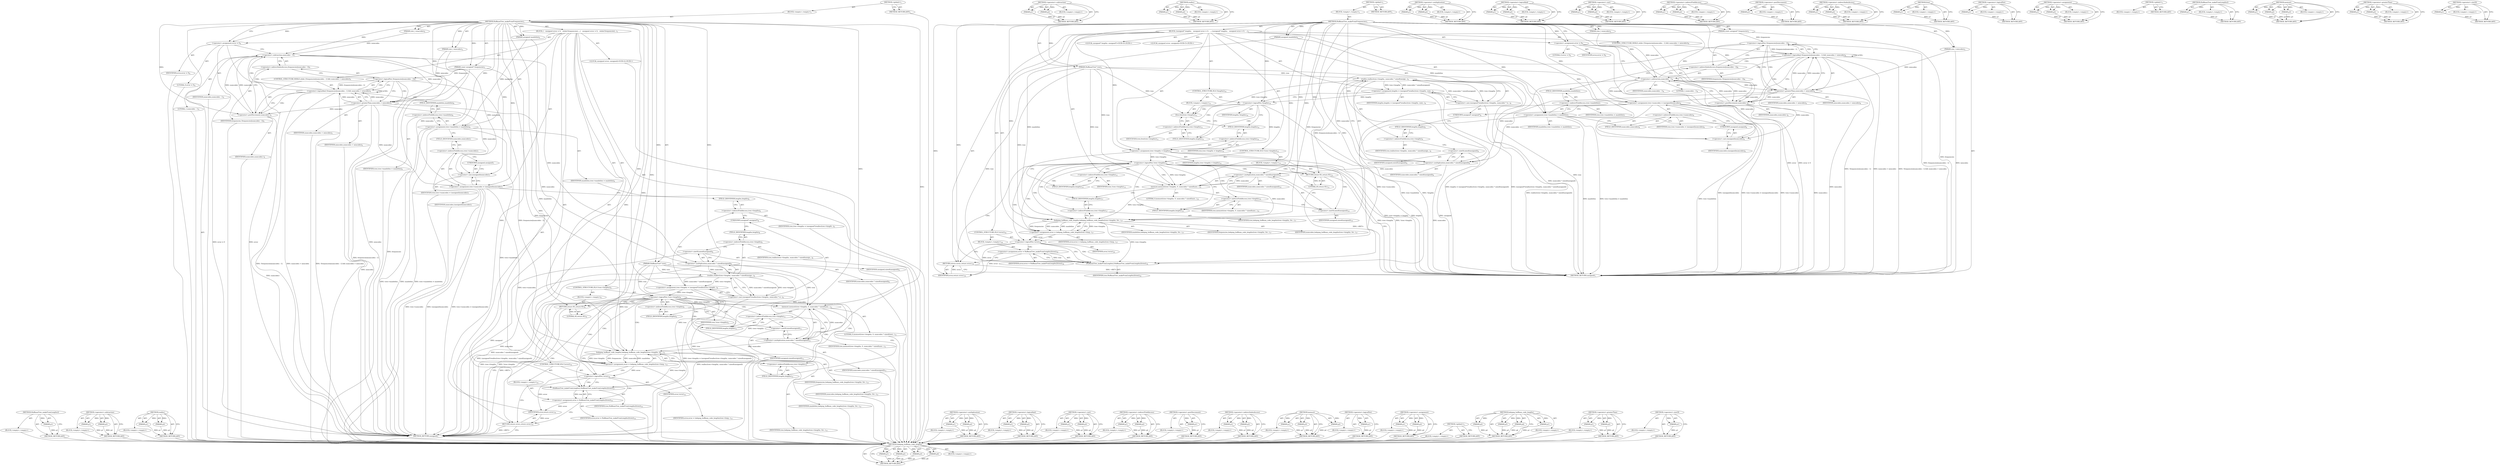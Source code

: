 digraph "&lt;operator&gt;.sizeOf" {
vulnerable_189 [label=<(METHOD,HuffmanTree_makeFromLengths2)>];
vulnerable_190 [label=<(PARAM,p1)>];
vulnerable_191 [label=<(BLOCK,&lt;empty&gt;,&lt;empty&gt;)>];
vulnerable_192 [label=<(METHOD_RETURN,ANY)>];
vulnerable_138 [label=<(METHOD,&lt;operator&gt;.subtraction)>];
vulnerable_139 [label=<(PARAM,p1)>];
vulnerable_140 [label=<(PARAM,p2)>];
vulnerable_141 [label=<(BLOCK,&lt;empty&gt;,&lt;empty&gt;)>];
vulnerable_142 [label=<(METHOD_RETURN,ANY)>];
vulnerable_162 [label=<(METHOD,realloc)>];
vulnerable_163 [label=<(PARAM,p1)>];
vulnerable_164 [label=<(PARAM,p2)>];
vulnerable_165 [label=<(BLOCK,&lt;empty&gt;,&lt;empty&gt;)>];
vulnerable_166 [label=<(METHOD_RETURN,ANY)>];
vulnerable_6 [label=<(METHOD,&lt;global&gt;)<SUB>1</SUB>>];
vulnerable_7 [label=<(BLOCK,&lt;empty&gt;,&lt;empty&gt;)<SUB>1</SUB>>];
vulnerable_8 [label=<(METHOD,HuffmanTree_makeFromFrequencies)<SUB>1</SUB>>];
vulnerable_9 [label=<(PARAM,HuffmanTree* tree)<SUB>1</SUB>>];
vulnerable_10 [label=<(PARAM,const unsigned* frequencies)<SUB>1</SUB>>];
vulnerable_11 [label=<(PARAM,size_t mincodes)<SUB>2</SUB>>];
vulnerable_12 [label=<(PARAM,size_t numcodes)<SUB>2</SUB>>];
vulnerable_13 [label=<(PARAM,unsigned maxbitlen)<SUB>2</SUB>>];
vulnerable_14 [label=<(BLOCK,{
   unsigned error = 0;
   while(!frequencies[...,{
   unsigned error = 0;
   while(!frequencies[...)<SUB>3</SUB>>];
vulnerable_15 [label="<(LOCAL,unsigned error: unsigned)<SUB>4</SUB>>"];
vulnerable_16 [label=<(&lt;operator&gt;.assignment,error = 0)<SUB>4</SUB>>];
vulnerable_17 [label=<(IDENTIFIER,error,error = 0)<SUB>4</SUB>>];
vulnerable_18 [label=<(LITERAL,0,error = 0)<SUB>4</SUB>>];
vulnerable_19 [label=<(CONTROL_STRUCTURE,WHILE,while (!frequencies[numcodes - 1] &amp;&amp; numcodes &gt; mincodes))<SUB>5</SUB>>];
vulnerable_20 [label=<(&lt;operator&gt;.logicalAnd,!frequencies[numcodes - 1] &amp;&amp; numcodes &gt; mincodes)<SUB>5</SUB>>];
vulnerable_21 [label=<(&lt;operator&gt;.logicalNot,!frequencies[numcodes - 1])<SUB>5</SUB>>];
vulnerable_22 [label=<(&lt;operator&gt;.indirectIndexAccess,frequencies[numcodes - 1])<SUB>5</SUB>>];
vulnerable_23 [label=<(IDENTIFIER,frequencies,!frequencies[numcodes - 1])<SUB>5</SUB>>];
vulnerable_24 [label=<(&lt;operator&gt;.subtraction,numcodes - 1)<SUB>5</SUB>>];
vulnerable_25 [label=<(IDENTIFIER,numcodes,numcodes - 1)<SUB>5</SUB>>];
vulnerable_26 [label=<(LITERAL,1,numcodes - 1)<SUB>5</SUB>>];
vulnerable_27 [label=<(&lt;operator&gt;.greaterThan,numcodes &gt; mincodes)<SUB>5</SUB>>];
vulnerable_28 [label=<(IDENTIFIER,numcodes,numcodes &gt; mincodes)<SUB>5</SUB>>];
vulnerable_29 [label=<(IDENTIFIER,mincodes,numcodes &gt; mincodes)<SUB>5</SUB>>];
vulnerable_30 [label=<(&lt;operator&gt;.postDecrement,numcodes--)<SUB>5</SUB>>];
vulnerable_31 [label=<(IDENTIFIER,numcodes,numcodes--)<SUB>5</SUB>>];
vulnerable_32 [label=<(&lt;operator&gt;.assignment,tree-&gt;maxbitlen = maxbitlen)<SUB>6</SUB>>];
vulnerable_33 [label=<(&lt;operator&gt;.indirectFieldAccess,tree-&gt;maxbitlen)<SUB>6</SUB>>];
vulnerable_34 [label=<(IDENTIFIER,tree,tree-&gt;maxbitlen = maxbitlen)<SUB>6</SUB>>];
vulnerable_35 [label=<(FIELD_IDENTIFIER,maxbitlen,maxbitlen)<SUB>6</SUB>>];
vulnerable_36 [label=<(IDENTIFIER,maxbitlen,tree-&gt;maxbitlen = maxbitlen)<SUB>6</SUB>>];
vulnerable_37 [label=<(&lt;operator&gt;.assignment,tree-&gt;numcodes = (unsigned)numcodes)<SUB>7</SUB>>];
vulnerable_38 [label=<(&lt;operator&gt;.indirectFieldAccess,tree-&gt;numcodes)<SUB>7</SUB>>];
vulnerable_39 [label=<(IDENTIFIER,tree,tree-&gt;numcodes = (unsigned)numcodes)<SUB>7</SUB>>];
vulnerable_40 [label=<(FIELD_IDENTIFIER,numcodes,numcodes)<SUB>7</SUB>>];
vulnerable_41 [label=<(&lt;operator&gt;.cast,(unsigned)numcodes)<SUB>7</SUB>>];
vulnerable_42 [label=<(UNKNOWN,unsigned,unsigned)<SUB>7</SUB>>];
vulnerable_43 [label=<(IDENTIFIER,numcodes,(unsigned)numcodes)<SUB>7</SUB>>];
vulnerable_44 [label=<(&lt;operator&gt;.assignment,tree-&gt;lengths = (unsigned*)realloc(tree-&gt;length...)<SUB>8</SUB>>];
vulnerable_45 [label=<(&lt;operator&gt;.indirectFieldAccess,tree-&gt;lengths)<SUB>8</SUB>>];
vulnerable_46 [label=<(IDENTIFIER,tree,tree-&gt;lengths = (unsigned*)realloc(tree-&gt;length...)<SUB>8</SUB>>];
vulnerable_47 [label=<(FIELD_IDENTIFIER,lengths,lengths)<SUB>8</SUB>>];
vulnerable_48 [label=<(&lt;operator&gt;.cast,(unsigned*)realloc(tree-&gt;lengths, numcodes * si...)<SUB>8</SUB>>];
vulnerable_49 [label=<(UNKNOWN,unsigned*,unsigned*)<SUB>8</SUB>>];
vulnerable_50 [label=<(realloc,realloc(tree-&gt;lengths, numcodes * sizeof(unsign...)<SUB>8</SUB>>];
vulnerable_51 [label=<(&lt;operator&gt;.indirectFieldAccess,tree-&gt;lengths)<SUB>8</SUB>>];
vulnerable_52 [label=<(IDENTIFIER,tree,realloc(tree-&gt;lengths, numcodes * sizeof(unsign...)<SUB>8</SUB>>];
vulnerable_53 [label=<(FIELD_IDENTIFIER,lengths,lengths)<SUB>8</SUB>>];
vulnerable_54 [label=<(&lt;operator&gt;.multiplication,numcodes * sizeof(unsigned))<SUB>8</SUB>>];
vulnerable_55 [label=<(IDENTIFIER,numcodes,numcodes * sizeof(unsigned))<SUB>8</SUB>>];
vulnerable_56 [label=<(&lt;operator&gt;.sizeOf,sizeof(unsigned))<SUB>8</SUB>>];
vulnerable_57 [label=<(IDENTIFIER,unsigned,sizeof(unsigned))<SUB>8</SUB>>];
vulnerable_58 [label=<(CONTROL_STRUCTURE,IF,if (!tree-&gt;lengths))<SUB>9</SUB>>];
vulnerable_59 [label=<(&lt;operator&gt;.logicalNot,!tree-&gt;lengths)<SUB>9</SUB>>];
vulnerable_60 [label=<(&lt;operator&gt;.indirectFieldAccess,tree-&gt;lengths)<SUB>9</SUB>>];
vulnerable_61 [label=<(IDENTIFIER,tree,!tree-&gt;lengths)<SUB>9</SUB>>];
vulnerable_62 [label=<(FIELD_IDENTIFIER,lengths,lengths)<SUB>9</SUB>>];
vulnerable_63 [label=<(BLOCK,&lt;empty&gt;,&lt;empty&gt;)<SUB>9</SUB>>];
vulnerable_64 [label=<(RETURN,return 83;,return 83;)<SUB>9</SUB>>];
vulnerable_65 [label=<(LITERAL,83,return 83;)<SUB>9</SUB>>];
vulnerable_66 [label=<(memset,memset(tree-&gt;lengths, 0, numcodes * sizeof(unsi...)<SUB>11</SUB>>];
vulnerable_67 [label=<(&lt;operator&gt;.indirectFieldAccess,tree-&gt;lengths)<SUB>11</SUB>>];
vulnerable_68 [label=<(IDENTIFIER,tree,memset(tree-&gt;lengths, 0, numcodes * sizeof(unsi...)<SUB>11</SUB>>];
vulnerable_69 [label=<(FIELD_IDENTIFIER,lengths,lengths)<SUB>11</SUB>>];
vulnerable_70 [label=<(LITERAL,0,memset(tree-&gt;lengths, 0, numcodes * sizeof(unsi...)<SUB>11</SUB>>];
vulnerable_71 [label=<(&lt;operator&gt;.multiplication,numcodes * sizeof(unsigned))<SUB>11</SUB>>];
vulnerable_72 [label=<(IDENTIFIER,numcodes,numcodes * sizeof(unsigned))<SUB>11</SUB>>];
vulnerable_73 [label=<(&lt;operator&gt;.sizeOf,sizeof(unsigned))<SUB>11</SUB>>];
vulnerable_74 [label=<(IDENTIFIER,unsigned,sizeof(unsigned))<SUB>11</SUB>>];
vulnerable_75 [label=<(&lt;operator&gt;.assignment,error = lodepng_huffman_code_lengths(tree-&gt;leng...)<SUB>13</SUB>>];
vulnerable_76 [label=<(IDENTIFIER,error,error = lodepng_huffman_code_lengths(tree-&gt;leng...)<SUB>13</SUB>>];
vulnerable_77 [label=<(lodepng_huffman_code_lengths,lodepng_huffman_code_lengths(tree-&gt;lengths, fre...)<SUB>13</SUB>>];
vulnerable_78 [label=<(&lt;operator&gt;.indirectFieldAccess,tree-&gt;lengths)<SUB>13</SUB>>];
vulnerable_79 [label=<(IDENTIFIER,tree,lodepng_huffman_code_lengths(tree-&gt;lengths, fre...)<SUB>13</SUB>>];
vulnerable_80 [label=<(FIELD_IDENTIFIER,lengths,lengths)<SUB>13</SUB>>];
vulnerable_81 [label=<(IDENTIFIER,frequencies,lodepng_huffman_code_lengths(tree-&gt;lengths, fre...)<SUB>13</SUB>>];
vulnerable_82 [label=<(IDENTIFIER,numcodes,lodepng_huffman_code_lengths(tree-&gt;lengths, fre...)<SUB>13</SUB>>];
vulnerable_83 [label=<(IDENTIFIER,maxbitlen,lodepng_huffman_code_lengths(tree-&gt;lengths, fre...)<SUB>13</SUB>>];
vulnerable_84 [label=<(CONTROL_STRUCTURE,IF,if (!error))<SUB>14</SUB>>];
vulnerable_85 [label=<(&lt;operator&gt;.logicalNot,!error)<SUB>14</SUB>>];
vulnerable_86 [label=<(IDENTIFIER,error,!error)<SUB>14</SUB>>];
vulnerable_87 [label=<(BLOCK,&lt;empty&gt;,&lt;empty&gt;)<SUB>14</SUB>>];
vulnerable_88 [label=<(&lt;operator&gt;.assignment,error = HuffmanTree_makeFromLengths2(tree))<SUB>14</SUB>>];
vulnerable_89 [label=<(IDENTIFIER,error,error = HuffmanTree_makeFromLengths2(tree))<SUB>14</SUB>>];
vulnerable_90 [label=<(HuffmanTree_makeFromLengths2,HuffmanTree_makeFromLengths2(tree))<SUB>14</SUB>>];
vulnerable_91 [label=<(IDENTIFIER,tree,HuffmanTree_makeFromLengths2(tree))<SUB>14</SUB>>];
vulnerable_92 [label=<(RETURN,return error;,return error;)<SUB>15</SUB>>];
vulnerable_93 [label=<(IDENTIFIER,error,return error;)<SUB>15</SUB>>];
vulnerable_94 [label=<(METHOD_RETURN,unsigned)<SUB>1</SUB>>];
vulnerable_96 [label=<(METHOD_RETURN,ANY)<SUB>1</SUB>>];
vulnerable_167 [label=<(METHOD,&lt;operator&gt;.multiplication)>];
vulnerable_168 [label=<(PARAM,p1)>];
vulnerable_169 [label=<(PARAM,p2)>];
vulnerable_170 [label=<(BLOCK,&lt;empty&gt;,&lt;empty&gt;)>];
vulnerable_171 [label=<(METHOD_RETURN,ANY)>];
vulnerable_124 [label=<(METHOD,&lt;operator&gt;.logicalAnd)>];
vulnerable_125 [label=<(PARAM,p1)>];
vulnerable_126 [label=<(PARAM,p2)>];
vulnerable_127 [label=<(BLOCK,&lt;empty&gt;,&lt;empty&gt;)>];
vulnerable_128 [label=<(METHOD_RETURN,ANY)>];
vulnerable_157 [label=<(METHOD,&lt;operator&gt;.cast)>];
vulnerable_158 [label=<(PARAM,p1)>];
vulnerable_159 [label=<(PARAM,p2)>];
vulnerable_160 [label=<(BLOCK,&lt;empty&gt;,&lt;empty&gt;)>];
vulnerable_161 [label=<(METHOD_RETURN,ANY)>];
vulnerable_152 [label=<(METHOD,&lt;operator&gt;.indirectFieldAccess)>];
vulnerable_153 [label=<(PARAM,p1)>];
vulnerable_154 [label=<(PARAM,p2)>];
vulnerable_155 [label=<(BLOCK,&lt;empty&gt;,&lt;empty&gt;)>];
vulnerable_156 [label=<(METHOD_RETURN,ANY)>];
vulnerable_148 [label=<(METHOD,&lt;operator&gt;.postDecrement)>];
vulnerable_149 [label=<(PARAM,p1)>];
vulnerable_150 [label=<(BLOCK,&lt;empty&gt;,&lt;empty&gt;)>];
vulnerable_151 [label=<(METHOD_RETURN,ANY)>];
vulnerable_133 [label=<(METHOD,&lt;operator&gt;.indirectIndexAccess)>];
vulnerable_134 [label=<(PARAM,p1)>];
vulnerable_135 [label=<(PARAM,p2)>];
vulnerable_136 [label=<(BLOCK,&lt;empty&gt;,&lt;empty&gt;)>];
vulnerable_137 [label=<(METHOD_RETURN,ANY)>];
vulnerable_176 [label=<(METHOD,memset)>];
vulnerable_177 [label=<(PARAM,p1)>];
vulnerable_178 [label=<(PARAM,p2)>];
vulnerable_179 [label=<(PARAM,p3)>];
vulnerable_180 [label=<(BLOCK,&lt;empty&gt;,&lt;empty&gt;)>];
vulnerable_181 [label=<(METHOD_RETURN,ANY)>];
vulnerable_129 [label=<(METHOD,&lt;operator&gt;.logicalNot)>];
vulnerable_130 [label=<(PARAM,p1)>];
vulnerable_131 [label=<(BLOCK,&lt;empty&gt;,&lt;empty&gt;)>];
vulnerable_132 [label=<(METHOD_RETURN,ANY)>];
vulnerable_119 [label=<(METHOD,&lt;operator&gt;.assignment)>];
vulnerable_120 [label=<(PARAM,p1)>];
vulnerable_121 [label=<(PARAM,p2)>];
vulnerable_122 [label=<(BLOCK,&lt;empty&gt;,&lt;empty&gt;)>];
vulnerable_123 [label=<(METHOD_RETURN,ANY)>];
vulnerable_113 [label=<(METHOD,&lt;global&gt;)<SUB>1</SUB>>];
vulnerable_114 [label=<(BLOCK,&lt;empty&gt;,&lt;empty&gt;)>];
vulnerable_115 [label=<(METHOD_RETURN,ANY)>];
vulnerable_182 [label=<(METHOD,lodepng_huffman_code_lengths)>];
vulnerable_183 [label=<(PARAM,p1)>];
vulnerable_184 [label=<(PARAM,p2)>];
vulnerable_185 [label=<(PARAM,p3)>];
vulnerable_186 [label=<(PARAM,p4)>];
vulnerable_187 [label=<(BLOCK,&lt;empty&gt;,&lt;empty&gt;)>];
vulnerable_188 [label=<(METHOD_RETURN,ANY)>];
vulnerable_143 [label=<(METHOD,&lt;operator&gt;.greaterThan)>];
vulnerable_144 [label=<(PARAM,p1)>];
vulnerable_145 [label=<(PARAM,p2)>];
vulnerable_146 [label=<(BLOCK,&lt;empty&gt;,&lt;empty&gt;)>];
vulnerable_147 [label=<(METHOD_RETURN,ANY)>];
vulnerable_172 [label=<(METHOD,&lt;operator&gt;.sizeOf)>];
vulnerable_173 [label=<(PARAM,p1)>];
vulnerable_174 [label=<(BLOCK,&lt;empty&gt;,&lt;empty&gt;)>];
vulnerable_175 [label=<(METHOD_RETURN,ANY)>];
fixed_198 [label=<(METHOD,lodepng_huffman_code_lengths)>];
fixed_199 [label=<(PARAM,p1)>];
fixed_200 [label=<(PARAM,p2)>];
fixed_201 [label=<(PARAM,p3)>];
fixed_202 [label=<(PARAM,p4)>];
fixed_203 [label=<(BLOCK,&lt;empty&gt;,&lt;empty&gt;)>];
fixed_204 [label=<(METHOD_RETURN,ANY)>];
fixed_150 [label=<(METHOD,&lt;operator&gt;.subtraction)>];
fixed_151 [label=<(PARAM,p1)>];
fixed_152 [label=<(PARAM,p2)>];
fixed_153 [label=<(BLOCK,&lt;empty&gt;,&lt;empty&gt;)>];
fixed_154 [label=<(METHOD_RETURN,ANY)>];
fixed_174 [label=<(METHOD,realloc)>];
fixed_175 [label=<(PARAM,p1)>];
fixed_176 [label=<(PARAM,p2)>];
fixed_177 [label=<(BLOCK,&lt;empty&gt;,&lt;empty&gt;)>];
fixed_178 [label=<(METHOD_RETURN,ANY)>];
fixed_6 [label=<(METHOD,&lt;global&gt;)<SUB>1</SUB>>];
fixed_7 [label=<(BLOCK,&lt;empty&gt;,&lt;empty&gt;)<SUB>1</SUB>>];
fixed_8 [label=<(METHOD,HuffmanTree_makeFromFrequencies)<SUB>1</SUB>>];
fixed_9 [label=<(PARAM,HuffmanTree* tree)<SUB>1</SUB>>];
fixed_10 [label=<(PARAM,const unsigned* frequencies)<SUB>1</SUB>>];
fixed_11 [label=<(PARAM,size_t mincodes)<SUB>2</SUB>>];
fixed_12 [label=<(PARAM,size_t numcodes)<SUB>2</SUB>>];
fixed_13 [label=<(PARAM,unsigned maxbitlen)<SUB>2</SUB>>];
fixed_14 [label=<(BLOCK,{
	unsigned* lengths;
   unsigned error = 0;
  ...,{
	unsigned* lengths;
   unsigned error = 0;
  ...)<SUB>3</SUB>>];
fixed_15 [label="<(LOCAL,unsigned* lengths: unsigned*)<SUB>4</SUB>>"];
fixed_16 [label="<(LOCAL,unsigned error: unsigned)<SUB>5</SUB>>"];
fixed_17 [label=<(&lt;operator&gt;.assignment,error = 0)<SUB>5</SUB>>];
fixed_18 [label=<(IDENTIFIER,error,error = 0)<SUB>5</SUB>>];
fixed_19 [label=<(LITERAL,0,error = 0)<SUB>5</SUB>>];
fixed_20 [label=<(CONTROL_STRUCTURE,WHILE,while (!frequencies[numcodes - 1] &amp;&amp; numcodes &gt; mincodes))<SUB>6</SUB>>];
fixed_21 [label=<(&lt;operator&gt;.logicalAnd,!frequencies[numcodes - 1] &amp;&amp; numcodes &gt; mincodes)<SUB>6</SUB>>];
fixed_22 [label=<(&lt;operator&gt;.logicalNot,!frequencies[numcodes - 1])<SUB>6</SUB>>];
fixed_23 [label=<(&lt;operator&gt;.indirectIndexAccess,frequencies[numcodes - 1])<SUB>6</SUB>>];
fixed_24 [label=<(IDENTIFIER,frequencies,!frequencies[numcodes - 1])<SUB>6</SUB>>];
fixed_25 [label=<(&lt;operator&gt;.subtraction,numcodes - 1)<SUB>6</SUB>>];
fixed_26 [label=<(IDENTIFIER,numcodes,numcodes - 1)<SUB>6</SUB>>];
fixed_27 [label=<(LITERAL,1,numcodes - 1)<SUB>6</SUB>>];
fixed_28 [label=<(&lt;operator&gt;.greaterThan,numcodes &gt; mincodes)<SUB>6</SUB>>];
fixed_29 [label=<(IDENTIFIER,numcodes,numcodes &gt; mincodes)<SUB>6</SUB>>];
fixed_30 [label=<(IDENTIFIER,mincodes,numcodes &gt; mincodes)<SUB>6</SUB>>];
fixed_31 [label=<(&lt;operator&gt;.postDecrement,numcodes--)<SUB>6</SUB>>];
fixed_32 [label=<(IDENTIFIER,numcodes,numcodes--)<SUB>6</SUB>>];
fixed_33 [label=<(&lt;operator&gt;.assignment,tree-&gt;maxbitlen = maxbitlen)<SUB>7</SUB>>];
fixed_34 [label=<(&lt;operator&gt;.indirectFieldAccess,tree-&gt;maxbitlen)<SUB>7</SUB>>];
fixed_35 [label=<(IDENTIFIER,tree,tree-&gt;maxbitlen = maxbitlen)<SUB>7</SUB>>];
fixed_36 [label=<(FIELD_IDENTIFIER,maxbitlen,maxbitlen)<SUB>7</SUB>>];
fixed_37 [label=<(IDENTIFIER,maxbitlen,tree-&gt;maxbitlen = maxbitlen)<SUB>7</SUB>>];
fixed_38 [label=<(&lt;operator&gt;.assignment,tree-&gt;numcodes = (unsigned)numcodes)<SUB>8</SUB>>];
fixed_39 [label=<(&lt;operator&gt;.indirectFieldAccess,tree-&gt;numcodes)<SUB>8</SUB>>];
fixed_40 [label=<(IDENTIFIER,tree,tree-&gt;numcodes = (unsigned)numcodes)<SUB>8</SUB>>];
fixed_41 [label=<(FIELD_IDENTIFIER,numcodes,numcodes)<SUB>8</SUB>>];
fixed_42 [label=<(&lt;operator&gt;.cast,(unsigned)numcodes)<SUB>8</SUB>>];
fixed_43 [label=<(UNKNOWN,unsigned,unsigned)<SUB>8</SUB>>];
fixed_44 [label=<(IDENTIFIER,numcodes,(unsigned)numcodes)<SUB>8</SUB>>];
fixed_45 [label=<(&lt;operator&gt;.assignment,lengths = (unsigned*)realloc(tree-&gt;lengths, num...)<SUB>9</SUB>>];
fixed_46 [label=<(IDENTIFIER,lengths,lengths = (unsigned*)realloc(tree-&gt;lengths, num...)<SUB>9</SUB>>];
fixed_47 [label=<(&lt;operator&gt;.cast,(unsigned*)realloc(tree-&gt;lengths, numcodes * si...)<SUB>9</SUB>>];
fixed_48 [label=<(UNKNOWN,unsigned*,unsigned*)<SUB>9</SUB>>];
fixed_49 [label=<(realloc,realloc(tree-&gt;lengths, numcodes * sizeof(unsign...)<SUB>9</SUB>>];
fixed_50 [label=<(&lt;operator&gt;.indirectFieldAccess,tree-&gt;lengths)<SUB>9</SUB>>];
fixed_51 [label=<(IDENTIFIER,tree,realloc(tree-&gt;lengths, numcodes * sizeof(unsign...)<SUB>9</SUB>>];
fixed_52 [label=<(FIELD_IDENTIFIER,lengths,lengths)<SUB>9</SUB>>];
fixed_53 [label=<(&lt;operator&gt;.multiplication,numcodes * sizeof(unsigned))<SUB>9</SUB>>];
fixed_54 [label=<(IDENTIFIER,numcodes,numcodes * sizeof(unsigned))<SUB>9</SUB>>];
fixed_55 [label=<(&lt;operator&gt;.sizeOf,sizeof(unsigned))<SUB>9</SUB>>];
fixed_56 [label=<(IDENTIFIER,unsigned,sizeof(unsigned))<SUB>9</SUB>>];
fixed_57 [label=<(CONTROL_STRUCTURE,IF,if (!lengths))<SUB>10</SUB>>];
fixed_58 [label=<(&lt;operator&gt;.logicalNot,!lengths)<SUB>10</SUB>>];
fixed_59 [label=<(IDENTIFIER,lengths,!lengths)<SUB>10</SUB>>];
fixed_60 [label=<(BLOCK,&lt;empty&gt;,&lt;empty&gt;)<SUB>11</SUB>>];
fixed_61 [label=<(free,free(tree-&gt;lengths))<SUB>11</SUB>>];
fixed_62 [label=<(&lt;operator&gt;.indirectFieldAccess,tree-&gt;lengths)<SUB>11</SUB>>];
fixed_63 [label=<(IDENTIFIER,tree,free(tree-&gt;lengths))<SUB>11</SUB>>];
fixed_64 [label=<(FIELD_IDENTIFIER,lengths,lengths)<SUB>11</SUB>>];
fixed_65 [label=<(&lt;operator&gt;.assignment,tree-&gt;lengths = lengths)<SUB>12</SUB>>];
fixed_66 [label=<(&lt;operator&gt;.indirectFieldAccess,tree-&gt;lengths)<SUB>12</SUB>>];
fixed_67 [label=<(IDENTIFIER,tree,tree-&gt;lengths = lengths)<SUB>12</SUB>>];
fixed_68 [label=<(FIELD_IDENTIFIER,lengths,lengths)<SUB>12</SUB>>];
fixed_69 [label=<(IDENTIFIER,lengths,tree-&gt;lengths = lengths)<SUB>12</SUB>>];
fixed_70 [label=<(CONTROL_STRUCTURE,IF,if (!tree-&gt;lengths))<SUB>13</SUB>>];
fixed_71 [label=<(&lt;operator&gt;.logicalNot,!tree-&gt;lengths)<SUB>13</SUB>>];
fixed_72 [label=<(&lt;operator&gt;.indirectFieldAccess,tree-&gt;lengths)<SUB>13</SUB>>];
fixed_73 [label=<(IDENTIFIER,tree,!tree-&gt;lengths)<SUB>13</SUB>>];
fixed_74 [label=<(FIELD_IDENTIFIER,lengths,lengths)<SUB>13</SUB>>];
fixed_75 [label=<(BLOCK,&lt;empty&gt;,&lt;empty&gt;)<SUB>13</SUB>>];
fixed_76 [label=<(RETURN,return 83;,return 83;)<SUB>13</SUB>>];
fixed_77 [label=<(LITERAL,83,return 83;)<SUB>13</SUB>>];
fixed_78 [label=<(memset,memset(tree-&gt;lengths, 0, numcodes * sizeof(unsi...)<SUB>15</SUB>>];
fixed_79 [label=<(&lt;operator&gt;.indirectFieldAccess,tree-&gt;lengths)<SUB>15</SUB>>];
fixed_80 [label=<(IDENTIFIER,tree,memset(tree-&gt;lengths, 0, numcodes * sizeof(unsi...)<SUB>15</SUB>>];
fixed_81 [label=<(FIELD_IDENTIFIER,lengths,lengths)<SUB>15</SUB>>];
fixed_82 [label=<(LITERAL,0,memset(tree-&gt;lengths, 0, numcodes * sizeof(unsi...)<SUB>15</SUB>>];
fixed_83 [label=<(&lt;operator&gt;.multiplication,numcodes * sizeof(unsigned))<SUB>15</SUB>>];
fixed_84 [label=<(IDENTIFIER,numcodes,numcodes * sizeof(unsigned))<SUB>15</SUB>>];
fixed_85 [label=<(&lt;operator&gt;.sizeOf,sizeof(unsigned))<SUB>15</SUB>>];
fixed_86 [label=<(IDENTIFIER,unsigned,sizeof(unsigned))<SUB>15</SUB>>];
fixed_87 [label=<(&lt;operator&gt;.assignment,error = lodepng_huffman_code_lengths(tree-&gt;leng...)<SUB>17</SUB>>];
fixed_88 [label=<(IDENTIFIER,error,error = lodepng_huffman_code_lengths(tree-&gt;leng...)<SUB>17</SUB>>];
fixed_89 [label=<(lodepng_huffman_code_lengths,lodepng_huffman_code_lengths(tree-&gt;lengths, fre...)<SUB>17</SUB>>];
fixed_90 [label=<(&lt;operator&gt;.indirectFieldAccess,tree-&gt;lengths)<SUB>17</SUB>>];
fixed_91 [label=<(IDENTIFIER,tree,lodepng_huffman_code_lengths(tree-&gt;lengths, fre...)<SUB>17</SUB>>];
fixed_92 [label=<(FIELD_IDENTIFIER,lengths,lengths)<SUB>17</SUB>>];
fixed_93 [label=<(IDENTIFIER,frequencies,lodepng_huffman_code_lengths(tree-&gt;lengths, fre...)<SUB>17</SUB>>];
fixed_94 [label=<(IDENTIFIER,numcodes,lodepng_huffman_code_lengths(tree-&gt;lengths, fre...)<SUB>17</SUB>>];
fixed_95 [label=<(IDENTIFIER,maxbitlen,lodepng_huffman_code_lengths(tree-&gt;lengths, fre...)<SUB>17</SUB>>];
fixed_96 [label=<(CONTROL_STRUCTURE,IF,if (!error))<SUB>18</SUB>>];
fixed_97 [label=<(&lt;operator&gt;.logicalNot,!error)<SUB>18</SUB>>];
fixed_98 [label=<(IDENTIFIER,error,!error)<SUB>18</SUB>>];
fixed_99 [label=<(BLOCK,&lt;empty&gt;,&lt;empty&gt;)<SUB>18</SUB>>];
fixed_100 [label=<(&lt;operator&gt;.assignment,error = HuffmanTree_makeFromLengths2(tree))<SUB>18</SUB>>];
fixed_101 [label=<(IDENTIFIER,error,error = HuffmanTree_makeFromLengths2(tree))<SUB>18</SUB>>];
fixed_102 [label=<(HuffmanTree_makeFromLengths2,HuffmanTree_makeFromLengths2(tree))<SUB>18</SUB>>];
fixed_103 [label=<(IDENTIFIER,tree,HuffmanTree_makeFromLengths2(tree))<SUB>18</SUB>>];
fixed_104 [label=<(RETURN,return error;,return error;)<SUB>19</SUB>>];
fixed_105 [label=<(IDENTIFIER,error,return error;)<SUB>19</SUB>>];
fixed_106 [label=<(METHOD_RETURN,unsigned)<SUB>1</SUB>>];
fixed_108 [label=<(METHOD_RETURN,ANY)<SUB>1</SUB>>];
fixed_179 [label=<(METHOD,&lt;operator&gt;.multiplication)>];
fixed_180 [label=<(PARAM,p1)>];
fixed_181 [label=<(PARAM,p2)>];
fixed_182 [label=<(BLOCK,&lt;empty&gt;,&lt;empty&gt;)>];
fixed_183 [label=<(METHOD_RETURN,ANY)>];
fixed_136 [label=<(METHOD,&lt;operator&gt;.logicalAnd)>];
fixed_137 [label=<(PARAM,p1)>];
fixed_138 [label=<(PARAM,p2)>];
fixed_139 [label=<(BLOCK,&lt;empty&gt;,&lt;empty&gt;)>];
fixed_140 [label=<(METHOD_RETURN,ANY)>];
fixed_169 [label=<(METHOD,&lt;operator&gt;.cast)>];
fixed_170 [label=<(PARAM,p1)>];
fixed_171 [label=<(PARAM,p2)>];
fixed_172 [label=<(BLOCK,&lt;empty&gt;,&lt;empty&gt;)>];
fixed_173 [label=<(METHOD_RETURN,ANY)>];
fixed_164 [label=<(METHOD,&lt;operator&gt;.indirectFieldAccess)>];
fixed_165 [label=<(PARAM,p1)>];
fixed_166 [label=<(PARAM,p2)>];
fixed_167 [label=<(BLOCK,&lt;empty&gt;,&lt;empty&gt;)>];
fixed_168 [label=<(METHOD_RETURN,ANY)>];
fixed_160 [label=<(METHOD,&lt;operator&gt;.postDecrement)>];
fixed_161 [label=<(PARAM,p1)>];
fixed_162 [label=<(BLOCK,&lt;empty&gt;,&lt;empty&gt;)>];
fixed_163 [label=<(METHOD_RETURN,ANY)>];
fixed_145 [label=<(METHOD,&lt;operator&gt;.indirectIndexAccess)>];
fixed_146 [label=<(PARAM,p1)>];
fixed_147 [label=<(PARAM,p2)>];
fixed_148 [label=<(BLOCK,&lt;empty&gt;,&lt;empty&gt;)>];
fixed_149 [label=<(METHOD_RETURN,ANY)>];
fixed_188 [label=<(METHOD,free)>];
fixed_189 [label=<(PARAM,p1)>];
fixed_190 [label=<(BLOCK,&lt;empty&gt;,&lt;empty&gt;)>];
fixed_191 [label=<(METHOD_RETURN,ANY)>];
fixed_141 [label=<(METHOD,&lt;operator&gt;.logicalNot)>];
fixed_142 [label=<(PARAM,p1)>];
fixed_143 [label=<(BLOCK,&lt;empty&gt;,&lt;empty&gt;)>];
fixed_144 [label=<(METHOD_RETURN,ANY)>];
fixed_131 [label=<(METHOD,&lt;operator&gt;.assignment)>];
fixed_132 [label=<(PARAM,p1)>];
fixed_133 [label=<(PARAM,p2)>];
fixed_134 [label=<(BLOCK,&lt;empty&gt;,&lt;empty&gt;)>];
fixed_135 [label=<(METHOD_RETURN,ANY)>];
fixed_125 [label=<(METHOD,&lt;global&gt;)<SUB>1</SUB>>];
fixed_126 [label=<(BLOCK,&lt;empty&gt;,&lt;empty&gt;)>];
fixed_127 [label=<(METHOD_RETURN,ANY)>];
fixed_205 [label=<(METHOD,HuffmanTree_makeFromLengths2)>];
fixed_206 [label=<(PARAM,p1)>];
fixed_207 [label=<(BLOCK,&lt;empty&gt;,&lt;empty&gt;)>];
fixed_208 [label=<(METHOD_RETURN,ANY)>];
fixed_192 [label=<(METHOD,memset)>];
fixed_193 [label=<(PARAM,p1)>];
fixed_194 [label=<(PARAM,p2)>];
fixed_195 [label=<(PARAM,p3)>];
fixed_196 [label=<(BLOCK,&lt;empty&gt;,&lt;empty&gt;)>];
fixed_197 [label=<(METHOD_RETURN,ANY)>];
fixed_155 [label=<(METHOD,&lt;operator&gt;.greaterThan)>];
fixed_156 [label=<(PARAM,p1)>];
fixed_157 [label=<(PARAM,p2)>];
fixed_158 [label=<(BLOCK,&lt;empty&gt;,&lt;empty&gt;)>];
fixed_159 [label=<(METHOD_RETURN,ANY)>];
fixed_184 [label=<(METHOD,&lt;operator&gt;.sizeOf)>];
fixed_185 [label=<(PARAM,p1)>];
fixed_186 [label=<(BLOCK,&lt;empty&gt;,&lt;empty&gt;)>];
fixed_187 [label=<(METHOD_RETURN,ANY)>];
vulnerable_189 -> vulnerable_190  [key=0, label="AST: "];
vulnerable_189 -> vulnerable_190  [key=1, label="DDG: "];
vulnerable_189 -> vulnerable_191  [key=0, label="AST: "];
vulnerable_189 -> vulnerable_192  [key=0, label="AST: "];
vulnerable_189 -> vulnerable_192  [key=1, label="CFG: "];
vulnerable_190 -> vulnerable_192  [key=0, label="DDG: p1"];
vulnerable_191 -> fixed_198  [key=0];
vulnerable_192 -> fixed_198  [key=0];
vulnerable_138 -> vulnerable_139  [key=0, label="AST: "];
vulnerable_138 -> vulnerable_139  [key=1, label="DDG: "];
vulnerable_138 -> vulnerable_141  [key=0, label="AST: "];
vulnerable_138 -> vulnerable_140  [key=0, label="AST: "];
vulnerable_138 -> vulnerable_140  [key=1, label="DDG: "];
vulnerable_138 -> vulnerable_142  [key=0, label="AST: "];
vulnerable_138 -> vulnerable_142  [key=1, label="CFG: "];
vulnerable_139 -> vulnerable_142  [key=0, label="DDG: p1"];
vulnerable_140 -> vulnerable_142  [key=0, label="DDG: p2"];
vulnerable_141 -> fixed_198  [key=0];
vulnerable_142 -> fixed_198  [key=0];
vulnerable_162 -> vulnerable_163  [key=0, label="AST: "];
vulnerable_162 -> vulnerable_163  [key=1, label="DDG: "];
vulnerable_162 -> vulnerable_165  [key=0, label="AST: "];
vulnerable_162 -> vulnerable_164  [key=0, label="AST: "];
vulnerable_162 -> vulnerable_164  [key=1, label="DDG: "];
vulnerable_162 -> vulnerable_166  [key=0, label="AST: "];
vulnerable_162 -> vulnerable_166  [key=1, label="CFG: "];
vulnerable_163 -> vulnerable_166  [key=0, label="DDG: p1"];
vulnerable_164 -> vulnerable_166  [key=0, label="DDG: p2"];
vulnerable_165 -> fixed_198  [key=0];
vulnerable_166 -> fixed_198  [key=0];
vulnerable_6 -> vulnerable_7  [key=0, label="AST: "];
vulnerable_6 -> vulnerable_96  [key=0, label="AST: "];
vulnerable_6 -> vulnerable_96  [key=1, label="CFG: "];
vulnerable_7 -> vulnerable_8  [key=0, label="AST: "];
vulnerable_8 -> vulnerable_9  [key=0, label="AST: "];
vulnerable_8 -> vulnerable_9  [key=1, label="DDG: "];
vulnerable_8 -> vulnerable_10  [key=0, label="AST: "];
vulnerable_8 -> vulnerable_10  [key=1, label="DDG: "];
vulnerable_8 -> vulnerable_11  [key=0, label="AST: "];
vulnerable_8 -> vulnerable_11  [key=1, label="DDG: "];
vulnerable_8 -> vulnerable_12  [key=0, label="AST: "];
vulnerable_8 -> vulnerable_12  [key=1, label="DDG: "];
vulnerable_8 -> vulnerable_13  [key=0, label="AST: "];
vulnerable_8 -> vulnerable_13  [key=1, label="DDG: "];
vulnerable_8 -> vulnerable_14  [key=0, label="AST: "];
vulnerable_8 -> vulnerable_94  [key=0, label="AST: "];
vulnerable_8 -> vulnerable_16  [key=0, label="CFG: "];
vulnerable_8 -> vulnerable_16  [key=1, label="DDG: "];
vulnerable_8 -> vulnerable_32  [key=0, label="DDG: "];
vulnerable_8 -> vulnerable_37  [key=0, label="DDG: "];
vulnerable_8 -> vulnerable_66  [key=0, label="DDG: "];
vulnerable_8 -> vulnerable_93  [key=0, label="DDG: "];
vulnerable_8 -> vulnerable_30  [key=0, label="DDG: "];
vulnerable_8 -> vulnerable_41  [key=0, label="DDG: "];
vulnerable_8 -> vulnerable_64  [key=0, label="DDG: "];
vulnerable_8 -> vulnerable_71  [key=0, label="DDG: "];
vulnerable_8 -> vulnerable_77  [key=0, label="DDG: "];
vulnerable_8 -> vulnerable_85  [key=0, label="DDG: "];
vulnerable_8 -> vulnerable_27  [key=0, label="DDG: "];
vulnerable_8 -> vulnerable_65  [key=0, label="DDG: "];
vulnerable_8 -> vulnerable_54  [key=0, label="DDG: "];
vulnerable_8 -> vulnerable_90  [key=0, label="DDG: "];
vulnerable_8 -> vulnerable_24  [key=0, label="DDG: "];
vulnerable_9 -> vulnerable_94  [key=0, label="DDG: tree"];
vulnerable_9 -> vulnerable_66  [key=0, label="DDG: tree"];
vulnerable_9 -> vulnerable_59  [key=0, label="DDG: tree"];
vulnerable_9 -> vulnerable_77  [key=0, label="DDG: tree"];
vulnerable_9 -> vulnerable_50  [key=0, label="DDG: tree"];
vulnerable_9 -> vulnerable_90  [key=0, label="DDG: tree"];
vulnerable_10 -> vulnerable_94  [key=0, label="DDG: frequencies"];
vulnerable_10 -> vulnerable_77  [key=0, label="DDG: frequencies"];
vulnerable_10 -> vulnerable_21  [key=0, label="DDG: frequencies"];
vulnerable_11 -> vulnerable_94  [key=0, label="DDG: mincodes"];
vulnerable_11 -> vulnerable_27  [key=0, label="DDG: mincodes"];
vulnerable_12 -> vulnerable_24  [key=0, label="DDG: numcodes"];
vulnerable_13 -> vulnerable_32  [key=0, label="DDG: maxbitlen"];
vulnerable_13 -> vulnerable_77  [key=0, label="DDG: maxbitlen"];
vulnerable_14 -> vulnerable_15  [key=0, label="AST: "];
vulnerable_14 -> vulnerable_16  [key=0, label="AST: "];
vulnerable_14 -> vulnerable_19  [key=0, label="AST: "];
vulnerable_14 -> vulnerable_32  [key=0, label="AST: "];
vulnerable_14 -> vulnerable_37  [key=0, label="AST: "];
vulnerable_14 -> vulnerable_44  [key=0, label="AST: "];
vulnerable_14 -> vulnerable_58  [key=0, label="AST: "];
vulnerable_14 -> vulnerable_66  [key=0, label="AST: "];
vulnerable_14 -> vulnerable_75  [key=0, label="AST: "];
vulnerable_14 -> vulnerable_84  [key=0, label="AST: "];
vulnerable_14 -> vulnerable_92  [key=0, label="AST: "];
vulnerable_15 -> fixed_198  [key=0];
vulnerable_16 -> vulnerable_17  [key=0, label="AST: "];
vulnerable_16 -> vulnerable_18  [key=0, label="AST: "];
vulnerable_16 -> vulnerable_24  [key=0, label="CFG: "];
vulnerable_16 -> vulnerable_94  [key=0, label="DDG: error"];
vulnerable_16 -> vulnerable_94  [key=1, label="DDG: error = 0"];
vulnerable_17 -> fixed_198  [key=0];
vulnerable_18 -> fixed_198  [key=0];
vulnerable_19 -> vulnerable_20  [key=0, label="AST: "];
vulnerable_19 -> vulnerable_30  [key=0, label="AST: "];
vulnerable_20 -> vulnerable_21  [key=0, label="AST: "];
vulnerable_20 -> vulnerable_21  [key=1, label="CDG: "];
vulnerable_20 -> vulnerable_27  [key=0, label="AST: "];
vulnerable_20 -> vulnerable_30  [key=0, label="CFG: "];
vulnerable_20 -> vulnerable_30  [key=1, label="CDG: "];
vulnerable_20 -> vulnerable_35  [key=0, label="CFG: "];
vulnerable_20 -> vulnerable_94  [key=0, label="DDG: !frequencies[numcodes - 1]"];
vulnerable_20 -> vulnerable_94  [key=1, label="DDG: numcodes &gt; mincodes"];
vulnerable_20 -> vulnerable_94  [key=2, label="DDG: !frequencies[numcodes - 1] &amp;&amp; numcodes &gt; mincodes"];
vulnerable_20 -> vulnerable_24  [key=0, label="CDG: "];
vulnerable_20 -> vulnerable_20  [key=0, label="CDG: "];
vulnerable_20 -> vulnerable_22  [key=0, label="CDG: "];
vulnerable_21 -> vulnerable_22  [key=0, label="AST: "];
vulnerable_21 -> vulnerable_20  [key=0, label="CFG: "];
vulnerable_21 -> vulnerable_20  [key=1, label="DDG: frequencies[numcodes - 1]"];
vulnerable_21 -> vulnerable_27  [key=0, label="CFG: "];
vulnerable_21 -> vulnerable_27  [key=1, label="CDG: "];
vulnerable_21 -> vulnerable_94  [key=0, label="DDG: frequencies[numcodes - 1]"];
vulnerable_21 -> vulnerable_77  [key=0, label="DDG: frequencies[numcodes - 1]"];
vulnerable_22 -> vulnerable_23  [key=0, label="AST: "];
vulnerable_22 -> vulnerable_24  [key=0, label="AST: "];
vulnerable_22 -> vulnerable_21  [key=0, label="CFG: "];
vulnerable_23 -> fixed_198  [key=0];
vulnerable_24 -> vulnerable_25  [key=0, label="AST: "];
vulnerable_24 -> vulnerable_26  [key=0, label="AST: "];
vulnerable_24 -> vulnerable_22  [key=0, label="CFG: "];
vulnerable_24 -> vulnerable_37  [key=0, label="DDG: numcodes"];
vulnerable_24 -> vulnerable_30  [key=0, label="DDG: numcodes"];
vulnerable_24 -> vulnerable_41  [key=0, label="DDG: numcodes"];
vulnerable_24 -> vulnerable_27  [key=0, label="DDG: numcodes"];
vulnerable_24 -> vulnerable_54  [key=0, label="DDG: numcodes"];
vulnerable_25 -> fixed_198  [key=0];
vulnerable_26 -> fixed_198  [key=0];
vulnerable_27 -> vulnerable_28  [key=0, label="AST: "];
vulnerable_27 -> vulnerable_29  [key=0, label="AST: "];
vulnerable_27 -> vulnerable_20  [key=0, label="CFG: "];
vulnerable_27 -> vulnerable_20  [key=1, label="DDG: numcodes"];
vulnerable_27 -> vulnerable_20  [key=2, label="DDG: mincodes"];
vulnerable_27 -> vulnerable_94  [key=0, label="DDG: mincodes"];
vulnerable_27 -> vulnerable_37  [key=0, label="DDG: numcodes"];
vulnerable_27 -> vulnerable_30  [key=0, label="DDG: numcodes"];
vulnerable_27 -> vulnerable_41  [key=0, label="DDG: numcodes"];
vulnerable_27 -> vulnerable_54  [key=0, label="DDG: numcodes"];
vulnerable_28 -> fixed_198  [key=0];
vulnerable_29 -> fixed_198  [key=0];
vulnerable_30 -> vulnerable_31  [key=0, label="AST: "];
vulnerable_30 -> vulnerable_24  [key=0, label="CFG: "];
vulnerable_30 -> vulnerable_24  [key=1, label="DDG: numcodes"];
vulnerable_30 -> vulnerable_94  [key=0, label="DDG: numcodes--"];
vulnerable_31 -> fixed_198  [key=0];
vulnerable_32 -> vulnerable_33  [key=0, label="AST: "];
vulnerable_32 -> vulnerable_36  [key=0, label="AST: "];
vulnerable_32 -> vulnerable_40  [key=0, label="CFG: "];
vulnerable_32 -> vulnerable_94  [key=0, label="DDG: tree-&gt;maxbitlen"];
vulnerable_32 -> vulnerable_94  [key=1, label="DDG: maxbitlen"];
vulnerable_32 -> vulnerable_94  [key=2, label="DDG: tree-&gt;maxbitlen = maxbitlen"];
vulnerable_32 -> vulnerable_90  [key=0, label="DDG: tree-&gt;maxbitlen"];
vulnerable_33 -> vulnerable_34  [key=0, label="AST: "];
vulnerable_33 -> vulnerable_35  [key=0, label="AST: "];
vulnerable_33 -> vulnerable_32  [key=0, label="CFG: "];
vulnerable_34 -> fixed_198  [key=0];
vulnerable_35 -> vulnerable_33  [key=0, label="CFG: "];
vulnerable_36 -> fixed_198  [key=0];
vulnerable_37 -> vulnerable_38  [key=0, label="AST: "];
vulnerable_37 -> vulnerable_41  [key=0, label="AST: "];
vulnerable_37 -> vulnerable_47  [key=0, label="CFG: "];
vulnerable_37 -> vulnerable_94  [key=0, label="DDG: tree-&gt;numcodes"];
vulnerable_37 -> vulnerable_94  [key=1, label="DDG: (unsigned)numcodes"];
vulnerable_37 -> vulnerable_94  [key=2, label="DDG: tree-&gt;numcodes = (unsigned)numcodes"];
vulnerable_37 -> vulnerable_90  [key=0, label="DDG: tree-&gt;numcodes"];
vulnerable_38 -> vulnerable_39  [key=0, label="AST: "];
vulnerable_38 -> vulnerable_40  [key=0, label="AST: "];
vulnerable_38 -> vulnerable_42  [key=0, label="CFG: "];
vulnerable_39 -> fixed_198  [key=0];
vulnerable_40 -> vulnerable_38  [key=0, label="CFG: "];
vulnerable_41 -> vulnerable_42  [key=0, label="AST: "];
vulnerable_41 -> vulnerable_43  [key=0, label="AST: "];
vulnerable_41 -> vulnerable_37  [key=0, label="CFG: "];
vulnerable_42 -> vulnerable_41  [key=0, label="CFG: "];
vulnerable_43 -> fixed_198  [key=0];
vulnerable_44 -> vulnerable_45  [key=0, label="AST: "];
vulnerable_44 -> vulnerable_48  [key=0, label="AST: "];
vulnerable_44 -> vulnerable_62  [key=0, label="CFG: "];
vulnerable_44 -> vulnerable_94  [key=0, label="DDG: (unsigned*)realloc(tree-&gt;lengths, numcodes * sizeof(unsigned))"];
vulnerable_44 -> vulnerable_94  [key=1, label="DDG: tree-&gt;lengths = (unsigned*)realloc(tree-&gt;lengths, numcodes * sizeof(unsigned))"];
vulnerable_44 -> vulnerable_59  [key=0, label="DDG: tree-&gt;lengths"];
vulnerable_45 -> vulnerable_46  [key=0, label="AST: "];
vulnerable_45 -> vulnerable_47  [key=0, label="AST: "];
vulnerable_45 -> vulnerable_49  [key=0, label="CFG: "];
vulnerable_46 -> fixed_198  [key=0];
vulnerable_47 -> vulnerable_45  [key=0, label="CFG: "];
vulnerable_48 -> vulnerable_49  [key=0, label="AST: "];
vulnerable_48 -> vulnerable_50  [key=0, label="AST: "];
vulnerable_48 -> vulnerable_44  [key=0, label="CFG: "];
vulnerable_48 -> vulnerable_94  [key=0, label="DDG: realloc(tree-&gt;lengths, numcodes * sizeof(unsigned))"];
vulnerable_49 -> vulnerable_53  [key=0, label="CFG: "];
vulnerable_50 -> vulnerable_51  [key=0, label="AST: "];
vulnerable_50 -> vulnerable_54  [key=0, label="AST: "];
vulnerable_50 -> vulnerable_48  [key=0, label="CFG: "];
vulnerable_50 -> vulnerable_48  [key=1, label="DDG: tree-&gt;lengths"];
vulnerable_50 -> vulnerable_48  [key=2, label="DDG: numcodes * sizeof(unsigned)"];
vulnerable_50 -> vulnerable_94  [key=0, label="DDG: numcodes * sizeof(unsigned)"];
vulnerable_50 -> vulnerable_44  [key=0, label="DDG: tree-&gt;lengths"];
vulnerable_50 -> vulnerable_44  [key=1, label="DDG: numcodes * sizeof(unsigned)"];
vulnerable_51 -> vulnerable_52  [key=0, label="AST: "];
vulnerable_51 -> vulnerable_53  [key=0, label="AST: "];
vulnerable_51 -> vulnerable_56  [key=0, label="CFG: "];
vulnerable_52 -> fixed_198  [key=0];
vulnerable_53 -> vulnerable_51  [key=0, label="CFG: "];
vulnerable_54 -> vulnerable_55  [key=0, label="AST: "];
vulnerable_54 -> vulnerable_56  [key=0, label="AST: "];
vulnerable_54 -> vulnerable_50  [key=0, label="CFG: "];
vulnerable_54 -> vulnerable_50  [key=1, label="DDG: numcodes"];
vulnerable_54 -> vulnerable_94  [key=0, label="DDG: numcodes"];
vulnerable_54 -> vulnerable_71  [key=0, label="DDG: numcodes"];
vulnerable_55 -> fixed_198  [key=0];
vulnerable_56 -> vulnerable_57  [key=0, label="AST: "];
vulnerable_56 -> vulnerable_54  [key=0, label="CFG: "];
vulnerable_56 -> vulnerable_94  [key=0, label="DDG: unsigned"];
vulnerable_57 -> fixed_198  [key=0];
vulnerable_58 -> vulnerable_59  [key=0, label="AST: "];
vulnerable_58 -> vulnerable_63  [key=0, label="AST: "];
vulnerable_59 -> vulnerable_60  [key=0, label="AST: "];
vulnerable_59 -> vulnerable_64  [key=0, label="CFG: "];
vulnerable_59 -> vulnerable_64  [key=1, label="CDG: "];
vulnerable_59 -> vulnerable_69  [key=0, label="CFG: "];
vulnerable_59 -> vulnerable_69  [key=1, label="CDG: "];
vulnerable_59 -> vulnerable_94  [key=0, label="DDG: tree-&gt;lengths"];
vulnerable_59 -> vulnerable_94  [key=1, label="DDG: !tree-&gt;lengths"];
vulnerable_59 -> vulnerable_66  [key=0, label="DDG: tree-&gt;lengths"];
vulnerable_59 -> vulnerable_66  [key=1, label="CDG: "];
vulnerable_59 -> vulnerable_80  [key=0, label="CDG: "];
vulnerable_59 -> vulnerable_73  [key=0, label="CDG: "];
vulnerable_59 -> vulnerable_77  [key=0, label="CDG: "];
vulnerable_59 -> vulnerable_71  [key=0, label="CDG: "];
vulnerable_59 -> vulnerable_75  [key=0, label="CDG: "];
vulnerable_59 -> vulnerable_85  [key=0, label="CDG: "];
vulnerable_59 -> vulnerable_67  [key=0, label="CDG: "];
vulnerable_59 -> vulnerable_92  [key=0, label="CDG: "];
vulnerable_59 -> vulnerable_78  [key=0, label="CDG: "];
vulnerable_60 -> vulnerable_61  [key=0, label="AST: "];
vulnerable_60 -> vulnerable_62  [key=0, label="AST: "];
vulnerable_60 -> vulnerable_59  [key=0, label="CFG: "];
vulnerable_61 -> fixed_198  [key=0];
vulnerable_62 -> vulnerable_60  [key=0, label="CFG: "];
vulnerable_63 -> vulnerable_64  [key=0, label="AST: "];
vulnerable_64 -> vulnerable_65  [key=0, label="AST: "];
vulnerable_64 -> vulnerable_94  [key=0, label="CFG: "];
vulnerable_64 -> vulnerable_94  [key=1, label="DDG: &lt;RET&gt;"];
vulnerable_65 -> vulnerable_64  [key=0, label="DDG: 83"];
vulnerable_66 -> vulnerable_67  [key=0, label="AST: "];
vulnerable_66 -> vulnerable_70  [key=0, label="AST: "];
vulnerable_66 -> vulnerable_71  [key=0, label="AST: "];
vulnerable_66 -> vulnerable_80  [key=0, label="CFG: "];
vulnerable_66 -> vulnerable_77  [key=0, label="DDG: tree-&gt;lengths"];
vulnerable_67 -> vulnerable_68  [key=0, label="AST: "];
vulnerable_67 -> vulnerable_69  [key=0, label="AST: "];
vulnerable_67 -> vulnerable_73  [key=0, label="CFG: "];
vulnerable_68 -> fixed_198  [key=0];
vulnerable_69 -> vulnerable_67  [key=0, label="CFG: "];
vulnerable_70 -> fixed_198  [key=0];
vulnerable_71 -> vulnerable_72  [key=0, label="AST: "];
vulnerable_71 -> vulnerable_73  [key=0, label="AST: "];
vulnerable_71 -> vulnerable_66  [key=0, label="CFG: "];
vulnerable_71 -> vulnerable_66  [key=1, label="DDG: numcodes"];
vulnerable_71 -> vulnerable_77  [key=0, label="DDG: numcodes"];
vulnerable_72 -> fixed_198  [key=0];
vulnerable_73 -> vulnerable_74  [key=0, label="AST: "];
vulnerable_73 -> vulnerable_71  [key=0, label="CFG: "];
vulnerable_74 -> fixed_198  [key=0];
vulnerable_75 -> vulnerable_76  [key=0, label="AST: "];
vulnerable_75 -> vulnerable_77  [key=0, label="AST: "];
vulnerable_75 -> vulnerable_85  [key=0, label="CFG: "];
vulnerable_75 -> vulnerable_85  [key=1, label="DDG: error"];
vulnerable_76 -> fixed_198  [key=0];
vulnerable_77 -> vulnerable_78  [key=0, label="AST: "];
vulnerable_77 -> vulnerable_81  [key=0, label="AST: "];
vulnerable_77 -> vulnerable_82  [key=0, label="AST: "];
vulnerable_77 -> vulnerable_83  [key=0, label="AST: "];
vulnerable_77 -> vulnerable_75  [key=0, label="CFG: "];
vulnerable_77 -> vulnerable_75  [key=1, label="DDG: tree-&gt;lengths"];
vulnerable_77 -> vulnerable_75  [key=2, label="DDG: frequencies"];
vulnerable_77 -> vulnerable_75  [key=3, label="DDG: numcodes"];
vulnerable_77 -> vulnerable_75  [key=4, label="DDG: maxbitlen"];
vulnerable_77 -> vulnerable_90  [key=0, label="DDG: tree-&gt;lengths"];
vulnerable_78 -> vulnerable_79  [key=0, label="AST: "];
vulnerable_78 -> vulnerable_80  [key=0, label="AST: "];
vulnerable_78 -> vulnerable_77  [key=0, label="CFG: "];
vulnerable_79 -> fixed_198  [key=0];
vulnerable_80 -> vulnerable_78  [key=0, label="CFG: "];
vulnerable_81 -> fixed_198  [key=0];
vulnerable_82 -> fixed_198  [key=0];
vulnerable_83 -> fixed_198  [key=0];
vulnerable_84 -> vulnerable_85  [key=0, label="AST: "];
vulnerable_84 -> vulnerable_87  [key=0, label="AST: "];
vulnerable_85 -> vulnerable_86  [key=0, label="AST: "];
vulnerable_85 -> vulnerable_90  [key=0, label="CFG: "];
vulnerable_85 -> vulnerable_90  [key=1, label="CDG: "];
vulnerable_85 -> vulnerable_92  [key=0, label="CFG: "];
vulnerable_85 -> vulnerable_93  [key=0, label="DDG: error"];
vulnerable_85 -> vulnerable_88  [key=0, label="CDG: "];
vulnerable_86 -> fixed_198  [key=0];
vulnerable_87 -> vulnerable_88  [key=0, label="AST: "];
vulnerable_88 -> vulnerable_89  [key=0, label="AST: "];
vulnerable_88 -> vulnerable_90  [key=0, label="AST: "];
vulnerable_88 -> vulnerable_92  [key=0, label="CFG: "];
vulnerable_88 -> vulnerable_93  [key=0, label="DDG: error"];
vulnerable_89 -> fixed_198  [key=0];
vulnerable_90 -> vulnerable_91  [key=0, label="AST: "];
vulnerable_90 -> vulnerable_88  [key=0, label="CFG: "];
vulnerable_90 -> vulnerable_88  [key=1, label="DDG: tree"];
vulnerable_91 -> fixed_198  [key=0];
vulnerable_92 -> vulnerable_93  [key=0, label="AST: "];
vulnerable_92 -> vulnerable_94  [key=0, label="CFG: "];
vulnerable_92 -> vulnerable_94  [key=1, label="DDG: &lt;RET&gt;"];
vulnerable_93 -> vulnerable_92  [key=0, label="DDG: error"];
vulnerable_94 -> fixed_198  [key=0];
vulnerable_96 -> fixed_198  [key=0];
vulnerable_167 -> vulnerable_168  [key=0, label="AST: "];
vulnerable_167 -> vulnerable_168  [key=1, label="DDG: "];
vulnerable_167 -> vulnerable_170  [key=0, label="AST: "];
vulnerable_167 -> vulnerable_169  [key=0, label="AST: "];
vulnerable_167 -> vulnerable_169  [key=1, label="DDG: "];
vulnerable_167 -> vulnerable_171  [key=0, label="AST: "];
vulnerable_167 -> vulnerable_171  [key=1, label="CFG: "];
vulnerable_168 -> vulnerable_171  [key=0, label="DDG: p1"];
vulnerable_169 -> vulnerable_171  [key=0, label="DDG: p2"];
vulnerable_170 -> fixed_198  [key=0];
vulnerable_171 -> fixed_198  [key=0];
vulnerable_124 -> vulnerable_125  [key=0, label="AST: "];
vulnerable_124 -> vulnerable_125  [key=1, label="DDG: "];
vulnerable_124 -> vulnerable_127  [key=0, label="AST: "];
vulnerable_124 -> vulnerable_126  [key=0, label="AST: "];
vulnerable_124 -> vulnerable_126  [key=1, label="DDG: "];
vulnerable_124 -> vulnerable_128  [key=0, label="AST: "];
vulnerable_124 -> vulnerable_128  [key=1, label="CFG: "];
vulnerable_125 -> vulnerable_128  [key=0, label="DDG: p1"];
vulnerable_126 -> vulnerable_128  [key=0, label="DDG: p2"];
vulnerable_127 -> fixed_198  [key=0];
vulnerable_128 -> fixed_198  [key=0];
vulnerable_157 -> vulnerable_158  [key=0, label="AST: "];
vulnerable_157 -> vulnerable_158  [key=1, label="DDG: "];
vulnerable_157 -> vulnerable_160  [key=0, label="AST: "];
vulnerable_157 -> vulnerable_159  [key=0, label="AST: "];
vulnerable_157 -> vulnerable_159  [key=1, label="DDG: "];
vulnerable_157 -> vulnerable_161  [key=0, label="AST: "];
vulnerable_157 -> vulnerable_161  [key=1, label="CFG: "];
vulnerable_158 -> vulnerable_161  [key=0, label="DDG: p1"];
vulnerable_159 -> vulnerable_161  [key=0, label="DDG: p2"];
vulnerable_160 -> fixed_198  [key=0];
vulnerable_161 -> fixed_198  [key=0];
vulnerable_152 -> vulnerable_153  [key=0, label="AST: "];
vulnerable_152 -> vulnerable_153  [key=1, label="DDG: "];
vulnerable_152 -> vulnerable_155  [key=0, label="AST: "];
vulnerable_152 -> vulnerable_154  [key=0, label="AST: "];
vulnerable_152 -> vulnerable_154  [key=1, label="DDG: "];
vulnerable_152 -> vulnerable_156  [key=0, label="AST: "];
vulnerable_152 -> vulnerable_156  [key=1, label="CFG: "];
vulnerable_153 -> vulnerable_156  [key=0, label="DDG: p1"];
vulnerable_154 -> vulnerable_156  [key=0, label="DDG: p2"];
vulnerable_155 -> fixed_198  [key=0];
vulnerable_156 -> fixed_198  [key=0];
vulnerable_148 -> vulnerable_149  [key=0, label="AST: "];
vulnerable_148 -> vulnerable_149  [key=1, label="DDG: "];
vulnerable_148 -> vulnerable_150  [key=0, label="AST: "];
vulnerable_148 -> vulnerable_151  [key=0, label="AST: "];
vulnerable_148 -> vulnerable_151  [key=1, label="CFG: "];
vulnerable_149 -> vulnerable_151  [key=0, label="DDG: p1"];
vulnerable_150 -> fixed_198  [key=0];
vulnerable_151 -> fixed_198  [key=0];
vulnerable_133 -> vulnerable_134  [key=0, label="AST: "];
vulnerable_133 -> vulnerable_134  [key=1, label="DDG: "];
vulnerable_133 -> vulnerable_136  [key=0, label="AST: "];
vulnerable_133 -> vulnerable_135  [key=0, label="AST: "];
vulnerable_133 -> vulnerable_135  [key=1, label="DDG: "];
vulnerable_133 -> vulnerable_137  [key=0, label="AST: "];
vulnerable_133 -> vulnerable_137  [key=1, label="CFG: "];
vulnerable_134 -> vulnerable_137  [key=0, label="DDG: p1"];
vulnerable_135 -> vulnerable_137  [key=0, label="DDG: p2"];
vulnerable_136 -> fixed_198  [key=0];
vulnerable_137 -> fixed_198  [key=0];
vulnerable_176 -> vulnerable_177  [key=0, label="AST: "];
vulnerable_176 -> vulnerable_177  [key=1, label="DDG: "];
vulnerable_176 -> vulnerable_180  [key=0, label="AST: "];
vulnerable_176 -> vulnerable_178  [key=0, label="AST: "];
vulnerable_176 -> vulnerable_178  [key=1, label="DDG: "];
vulnerable_176 -> vulnerable_181  [key=0, label="AST: "];
vulnerable_176 -> vulnerable_181  [key=1, label="CFG: "];
vulnerable_176 -> vulnerable_179  [key=0, label="AST: "];
vulnerable_176 -> vulnerable_179  [key=1, label="DDG: "];
vulnerable_177 -> vulnerable_181  [key=0, label="DDG: p1"];
vulnerable_178 -> vulnerable_181  [key=0, label="DDG: p2"];
vulnerable_179 -> vulnerable_181  [key=0, label="DDG: p3"];
vulnerable_180 -> fixed_198  [key=0];
vulnerable_181 -> fixed_198  [key=0];
vulnerable_129 -> vulnerable_130  [key=0, label="AST: "];
vulnerable_129 -> vulnerable_130  [key=1, label="DDG: "];
vulnerable_129 -> vulnerable_131  [key=0, label="AST: "];
vulnerable_129 -> vulnerable_132  [key=0, label="AST: "];
vulnerable_129 -> vulnerable_132  [key=1, label="CFG: "];
vulnerable_130 -> vulnerable_132  [key=0, label="DDG: p1"];
vulnerable_131 -> fixed_198  [key=0];
vulnerable_132 -> fixed_198  [key=0];
vulnerable_119 -> vulnerable_120  [key=0, label="AST: "];
vulnerable_119 -> vulnerable_120  [key=1, label="DDG: "];
vulnerable_119 -> vulnerable_122  [key=0, label="AST: "];
vulnerable_119 -> vulnerable_121  [key=0, label="AST: "];
vulnerable_119 -> vulnerable_121  [key=1, label="DDG: "];
vulnerable_119 -> vulnerable_123  [key=0, label="AST: "];
vulnerable_119 -> vulnerable_123  [key=1, label="CFG: "];
vulnerable_120 -> vulnerable_123  [key=0, label="DDG: p1"];
vulnerable_121 -> vulnerable_123  [key=0, label="DDG: p2"];
vulnerable_122 -> fixed_198  [key=0];
vulnerable_123 -> fixed_198  [key=0];
vulnerable_113 -> vulnerable_114  [key=0, label="AST: "];
vulnerable_113 -> vulnerable_115  [key=0, label="AST: "];
vulnerable_113 -> vulnerable_115  [key=1, label="CFG: "];
vulnerable_114 -> fixed_198  [key=0];
vulnerable_115 -> fixed_198  [key=0];
vulnerable_182 -> vulnerable_183  [key=0, label="AST: "];
vulnerable_182 -> vulnerable_183  [key=1, label="DDG: "];
vulnerable_182 -> vulnerable_187  [key=0, label="AST: "];
vulnerable_182 -> vulnerable_184  [key=0, label="AST: "];
vulnerable_182 -> vulnerable_184  [key=1, label="DDG: "];
vulnerable_182 -> vulnerable_188  [key=0, label="AST: "];
vulnerable_182 -> vulnerable_188  [key=1, label="CFG: "];
vulnerable_182 -> vulnerable_185  [key=0, label="AST: "];
vulnerable_182 -> vulnerable_185  [key=1, label="DDG: "];
vulnerable_182 -> vulnerable_186  [key=0, label="AST: "];
vulnerable_182 -> vulnerable_186  [key=1, label="DDG: "];
vulnerable_183 -> vulnerable_188  [key=0, label="DDG: p1"];
vulnerable_184 -> vulnerable_188  [key=0, label="DDG: p2"];
vulnerable_185 -> vulnerable_188  [key=0, label="DDG: p3"];
vulnerable_186 -> vulnerable_188  [key=0, label="DDG: p4"];
vulnerable_187 -> fixed_198  [key=0];
vulnerable_188 -> fixed_198  [key=0];
vulnerable_143 -> vulnerable_144  [key=0, label="AST: "];
vulnerable_143 -> vulnerable_144  [key=1, label="DDG: "];
vulnerable_143 -> vulnerable_146  [key=0, label="AST: "];
vulnerable_143 -> vulnerable_145  [key=0, label="AST: "];
vulnerable_143 -> vulnerable_145  [key=1, label="DDG: "];
vulnerable_143 -> vulnerable_147  [key=0, label="AST: "];
vulnerable_143 -> vulnerable_147  [key=1, label="CFG: "];
vulnerable_144 -> vulnerable_147  [key=0, label="DDG: p1"];
vulnerable_145 -> vulnerable_147  [key=0, label="DDG: p2"];
vulnerable_146 -> fixed_198  [key=0];
vulnerable_147 -> fixed_198  [key=0];
vulnerable_172 -> vulnerable_173  [key=0, label="AST: "];
vulnerable_172 -> vulnerable_173  [key=1, label="DDG: "];
vulnerable_172 -> vulnerable_174  [key=0, label="AST: "];
vulnerable_172 -> vulnerable_175  [key=0, label="AST: "];
vulnerable_172 -> vulnerable_175  [key=1, label="CFG: "];
vulnerable_173 -> vulnerable_175  [key=0, label="DDG: p1"];
vulnerable_174 -> fixed_198  [key=0];
vulnerable_175 -> fixed_198  [key=0];
fixed_198 -> fixed_199  [key=0, label="AST: "];
fixed_198 -> fixed_199  [key=1, label="DDG: "];
fixed_198 -> fixed_203  [key=0, label="AST: "];
fixed_198 -> fixed_200  [key=0, label="AST: "];
fixed_198 -> fixed_200  [key=1, label="DDG: "];
fixed_198 -> fixed_204  [key=0, label="AST: "];
fixed_198 -> fixed_204  [key=1, label="CFG: "];
fixed_198 -> fixed_201  [key=0, label="AST: "];
fixed_198 -> fixed_201  [key=1, label="DDG: "];
fixed_198 -> fixed_202  [key=0, label="AST: "];
fixed_198 -> fixed_202  [key=1, label="DDG: "];
fixed_199 -> fixed_204  [key=0, label="DDG: p1"];
fixed_200 -> fixed_204  [key=0, label="DDG: p2"];
fixed_201 -> fixed_204  [key=0, label="DDG: p3"];
fixed_202 -> fixed_204  [key=0, label="DDG: p4"];
fixed_150 -> fixed_151  [key=0, label="AST: "];
fixed_150 -> fixed_151  [key=1, label="DDG: "];
fixed_150 -> fixed_153  [key=0, label="AST: "];
fixed_150 -> fixed_152  [key=0, label="AST: "];
fixed_150 -> fixed_152  [key=1, label="DDG: "];
fixed_150 -> fixed_154  [key=0, label="AST: "];
fixed_150 -> fixed_154  [key=1, label="CFG: "];
fixed_151 -> fixed_154  [key=0, label="DDG: p1"];
fixed_152 -> fixed_154  [key=0, label="DDG: p2"];
fixed_174 -> fixed_175  [key=0, label="AST: "];
fixed_174 -> fixed_175  [key=1, label="DDG: "];
fixed_174 -> fixed_177  [key=0, label="AST: "];
fixed_174 -> fixed_176  [key=0, label="AST: "];
fixed_174 -> fixed_176  [key=1, label="DDG: "];
fixed_174 -> fixed_178  [key=0, label="AST: "];
fixed_174 -> fixed_178  [key=1, label="CFG: "];
fixed_175 -> fixed_178  [key=0, label="DDG: p1"];
fixed_176 -> fixed_178  [key=0, label="DDG: p2"];
fixed_6 -> fixed_7  [key=0, label="AST: "];
fixed_6 -> fixed_108  [key=0, label="AST: "];
fixed_6 -> fixed_108  [key=1, label="CFG: "];
fixed_7 -> fixed_8  [key=0, label="AST: "];
fixed_8 -> fixed_9  [key=0, label="AST: "];
fixed_8 -> fixed_9  [key=1, label="DDG: "];
fixed_8 -> fixed_10  [key=0, label="AST: "];
fixed_8 -> fixed_10  [key=1, label="DDG: "];
fixed_8 -> fixed_11  [key=0, label="AST: "];
fixed_8 -> fixed_11  [key=1, label="DDG: "];
fixed_8 -> fixed_12  [key=0, label="AST: "];
fixed_8 -> fixed_12  [key=1, label="DDG: "];
fixed_8 -> fixed_13  [key=0, label="AST: "];
fixed_8 -> fixed_13  [key=1, label="DDG: "];
fixed_8 -> fixed_14  [key=0, label="AST: "];
fixed_8 -> fixed_106  [key=0, label="AST: "];
fixed_8 -> fixed_17  [key=0, label="CFG: "];
fixed_8 -> fixed_17  [key=1, label="DDG: "];
fixed_8 -> fixed_33  [key=0, label="DDG: "];
fixed_8 -> fixed_38  [key=0, label="DDG: "];
fixed_8 -> fixed_65  [key=0, label="DDG: "];
fixed_8 -> fixed_78  [key=0, label="DDG: "];
fixed_8 -> fixed_105  [key=0, label="DDG: "];
fixed_8 -> fixed_31  [key=0, label="DDG: "];
fixed_8 -> fixed_42  [key=0, label="DDG: "];
fixed_8 -> fixed_58  [key=0, label="DDG: "];
fixed_8 -> fixed_76  [key=0, label="DDG: "];
fixed_8 -> fixed_83  [key=0, label="DDG: "];
fixed_8 -> fixed_89  [key=0, label="DDG: "];
fixed_8 -> fixed_97  [key=0, label="DDG: "];
fixed_8 -> fixed_28  [key=0, label="DDG: "];
fixed_8 -> fixed_77  [key=0, label="DDG: "];
fixed_8 -> fixed_53  [key=0, label="DDG: "];
fixed_8 -> fixed_102  [key=0, label="DDG: "];
fixed_8 -> fixed_25  [key=0, label="DDG: "];
fixed_9 -> fixed_106  [key=0, label="DDG: tree"];
fixed_9 -> fixed_78  [key=0, label="DDG: tree"];
fixed_9 -> fixed_71  [key=0, label="DDG: tree"];
fixed_9 -> fixed_89  [key=0, label="DDG: tree"];
fixed_9 -> fixed_49  [key=0, label="DDG: tree"];
fixed_9 -> fixed_61  [key=0, label="DDG: tree"];
fixed_9 -> fixed_102  [key=0, label="DDG: tree"];
fixed_10 -> fixed_106  [key=0, label="DDG: frequencies"];
fixed_10 -> fixed_89  [key=0, label="DDG: frequencies"];
fixed_10 -> fixed_22  [key=0, label="DDG: frequencies"];
fixed_11 -> fixed_106  [key=0, label="DDG: mincodes"];
fixed_11 -> fixed_28  [key=0, label="DDG: mincodes"];
fixed_12 -> fixed_25  [key=0, label="DDG: numcodes"];
fixed_13 -> fixed_33  [key=0, label="DDG: maxbitlen"];
fixed_13 -> fixed_89  [key=0, label="DDG: maxbitlen"];
fixed_14 -> fixed_15  [key=0, label="AST: "];
fixed_14 -> fixed_16  [key=0, label="AST: "];
fixed_14 -> fixed_17  [key=0, label="AST: "];
fixed_14 -> fixed_20  [key=0, label="AST: "];
fixed_14 -> fixed_33  [key=0, label="AST: "];
fixed_14 -> fixed_38  [key=0, label="AST: "];
fixed_14 -> fixed_45  [key=0, label="AST: "];
fixed_14 -> fixed_57  [key=0, label="AST: "];
fixed_14 -> fixed_65  [key=0, label="AST: "];
fixed_14 -> fixed_70  [key=0, label="AST: "];
fixed_14 -> fixed_78  [key=0, label="AST: "];
fixed_14 -> fixed_87  [key=0, label="AST: "];
fixed_14 -> fixed_96  [key=0, label="AST: "];
fixed_14 -> fixed_104  [key=0, label="AST: "];
fixed_17 -> fixed_18  [key=0, label="AST: "];
fixed_17 -> fixed_19  [key=0, label="AST: "];
fixed_17 -> fixed_25  [key=0, label="CFG: "];
fixed_17 -> fixed_106  [key=0, label="DDG: error"];
fixed_17 -> fixed_106  [key=1, label="DDG: error = 0"];
fixed_20 -> fixed_21  [key=0, label="AST: "];
fixed_20 -> fixed_31  [key=0, label="AST: "];
fixed_21 -> fixed_22  [key=0, label="AST: "];
fixed_21 -> fixed_22  [key=1, label="CDG: "];
fixed_21 -> fixed_28  [key=0, label="AST: "];
fixed_21 -> fixed_31  [key=0, label="CFG: "];
fixed_21 -> fixed_31  [key=1, label="CDG: "];
fixed_21 -> fixed_36  [key=0, label="CFG: "];
fixed_21 -> fixed_106  [key=0, label="DDG: !frequencies[numcodes - 1]"];
fixed_21 -> fixed_106  [key=1, label="DDG: numcodes &gt; mincodes"];
fixed_21 -> fixed_106  [key=2, label="DDG: !frequencies[numcodes - 1] &amp;&amp; numcodes &gt; mincodes"];
fixed_21 -> fixed_21  [key=0, label="CDG: "];
fixed_21 -> fixed_23  [key=0, label="CDG: "];
fixed_21 -> fixed_25  [key=0, label="CDG: "];
fixed_22 -> fixed_23  [key=0, label="AST: "];
fixed_22 -> fixed_21  [key=0, label="CFG: "];
fixed_22 -> fixed_21  [key=1, label="DDG: frequencies[numcodes - 1]"];
fixed_22 -> fixed_28  [key=0, label="CFG: "];
fixed_22 -> fixed_28  [key=1, label="CDG: "];
fixed_22 -> fixed_106  [key=0, label="DDG: frequencies[numcodes - 1]"];
fixed_22 -> fixed_89  [key=0, label="DDG: frequencies[numcodes - 1]"];
fixed_23 -> fixed_24  [key=0, label="AST: "];
fixed_23 -> fixed_25  [key=0, label="AST: "];
fixed_23 -> fixed_22  [key=0, label="CFG: "];
fixed_25 -> fixed_26  [key=0, label="AST: "];
fixed_25 -> fixed_27  [key=0, label="AST: "];
fixed_25 -> fixed_23  [key=0, label="CFG: "];
fixed_25 -> fixed_38  [key=0, label="DDG: numcodes"];
fixed_25 -> fixed_31  [key=0, label="DDG: numcodes"];
fixed_25 -> fixed_42  [key=0, label="DDG: numcodes"];
fixed_25 -> fixed_28  [key=0, label="DDG: numcodes"];
fixed_25 -> fixed_53  [key=0, label="DDG: numcodes"];
fixed_28 -> fixed_29  [key=0, label="AST: "];
fixed_28 -> fixed_30  [key=0, label="AST: "];
fixed_28 -> fixed_21  [key=0, label="CFG: "];
fixed_28 -> fixed_21  [key=1, label="DDG: numcodes"];
fixed_28 -> fixed_21  [key=2, label="DDG: mincodes"];
fixed_28 -> fixed_106  [key=0, label="DDG: mincodes"];
fixed_28 -> fixed_38  [key=0, label="DDG: numcodes"];
fixed_28 -> fixed_31  [key=0, label="DDG: numcodes"];
fixed_28 -> fixed_42  [key=0, label="DDG: numcodes"];
fixed_28 -> fixed_53  [key=0, label="DDG: numcodes"];
fixed_31 -> fixed_32  [key=0, label="AST: "];
fixed_31 -> fixed_25  [key=0, label="CFG: "];
fixed_31 -> fixed_25  [key=1, label="DDG: numcodes"];
fixed_31 -> fixed_106  [key=0, label="DDG: numcodes--"];
fixed_33 -> fixed_34  [key=0, label="AST: "];
fixed_33 -> fixed_37  [key=0, label="AST: "];
fixed_33 -> fixed_41  [key=0, label="CFG: "];
fixed_33 -> fixed_106  [key=0, label="DDG: tree-&gt;maxbitlen"];
fixed_33 -> fixed_106  [key=1, label="DDG: maxbitlen"];
fixed_33 -> fixed_106  [key=2, label="DDG: tree-&gt;maxbitlen = maxbitlen"];
fixed_33 -> fixed_102  [key=0, label="DDG: tree-&gt;maxbitlen"];
fixed_34 -> fixed_35  [key=0, label="AST: "];
fixed_34 -> fixed_36  [key=0, label="AST: "];
fixed_34 -> fixed_33  [key=0, label="CFG: "];
fixed_36 -> fixed_34  [key=0, label="CFG: "];
fixed_38 -> fixed_39  [key=0, label="AST: "];
fixed_38 -> fixed_42  [key=0, label="AST: "];
fixed_38 -> fixed_48  [key=0, label="CFG: "];
fixed_38 -> fixed_106  [key=0, label="DDG: tree-&gt;numcodes"];
fixed_38 -> fixed_106  [key=1, label="DDG: (unsigned)numcodes"];
fixed_38 -> fixed_106  [key=2, label="DDG: tree-&gt;numcodes = (unsigned)numcodes"];
fixed_38 -> fixed_102  [key=0, label="DDG: tree-&gt;numcodes"];
fixed_39 -> fixed_40  [key=0, label="AST: "];
fixed_39 -> fixed_41  [key=0, label="AST: "];
fixed_39 -> fixed_43  [key=0, label="CFG: "];
fixed_41 -> fixed_39  [key=0, label="CFG: "];
fixed_42 -> fixed_43  [key=0, label="AST: "];
fixed_42 -> fixed_44  [key=0, label="AST: "];
fixed_42 -> fixed_38  [key=0, label="CFG: "];
fixed_43 -> fixed_42  [key=0, label="CFG: "];
fixed_45 -> fixed_46  [key=0, label="AST: "];
fixed_45 -> fixed_47  [key=0, label="AST: "];
fixed_45 -> fixed_58  [key=0, label="CFG: "];
fixed_45 -> fixed_58  [key=1, label="DDG: lengths"];
fixed_45 -> fixed_106  [key=0, label="DDG: (unsigned*)realloc(tree-&gt;lengths, numcodes * sizeof(unsigned))"];
fixed_45 -> fixed_106  [key=1, label="DDG: lengths = (unsigned*)realloc(tree-&gt;lengths, numcodes * sizeof(unsigned))"];
fixed_47 -> fixed_48  [key=0, label="AST: "];
fixed_47 -> fixed_49  [key=0, label="AST: "];
fixed_47 -> fixed_45  [key=0, label="CFG: "];
fixed_47 -> fixed_106  [key=0, label="DDG: realloc(tree-&gt;lengths, numcodes * sizeof(unsigned))"];
fixed_48 -> fixed_52  [key=0, label="CFG: "];
fixed_49 -> fixed_50  [key=0, label="AST: "];
fixed_49 -> fixed_53  [key=0, label="AST: "];
fixed_49 -> fixed_47  [key=0, label="CFG: "];
fixed_49 -> fixed_47  [key=1, label="DDG: tree-&gt;lengths"];
fixed_49 -> fixed_47  [key=2, label="DDG: numcodes * sizeof(unsigned)"];
fixed_49 -> fixed_106  [key=0, label="DDG: numcodes * sizeof(unsigned)"];
fixed_49 -> fixed_45  [key=0, label="DDG: tree-&gt;lengths"];
fixed_49 -> fixed_45  [key=1, label="DDG: numcodes * sizeof(unsigned)"];
fixed_49 -> fixed_61  [key=0, label="DDG: tree-&gt;lengths"];
fixed_50 -> fixed_51  [key=0, label="AST: "];
fixed_50 -> fixed_52  [key=0, label="AST: "];
fixed_50 -> fixed_55  [key=0, label="CFG: "];
fixed_52 -> fixed_50  [key=0, label="CFG: "];
fixed_53 -> fixed_54  [key=0, label="AST: "];
fixed_53 -> fixed_55  [key=0, label="AST: "];
fixed_53 -> fixed_49  [key=0, label="CFG: "];
fixed_53 -> fixed_49  [key=1, label="DDG: numcodes"];
fixed_53 -> fixed_106  [key=0, label="DDG: numcodes"];
fixed_53 -> fixed_83  [key=0, label="DDG: numcodes"];
fixed_55 -> fixed_56  [key=0, label="AST: "];
fixed_55 -> fixed_53  [key=0, label="CFG: "];
fixed_55 -> fixed_106  [key=0, label="DDG: unsigned"];
fixed_57 -> fixed_58  [key=0, label="AST: "];
fixed_57 -> fixed_60  [key=0, label="AST: "];
fixed_58 -> fixed_59  [key=0, label="AST: "];
fixed_58 -> fixed_64  [key=0, label="CFG: "];
fixed_58 -> fixed_64  [key=1, label="CDG: "];
fixed_58 -> fixed_68  [key=0, label="CFG: "];
fixed_58 -> fixed_106  [key=0, label="DDG: !lengths"];
fixed_58 -> fixed_65  [key=0, label="DDG: lengths"];
fixed_58 -> fixed_61  [key=0, label="CDG: "];
fixed_58 -> fixed_62  [key=0, label="CDG: "];
fixed_60 -> fixed_61  [key=0, label="AST: "];
fixed_61 -> fixed_62  [key=0, label="AST: "];
fixed_61 -> fixed_68  [key=0, label="CFG: "];
fixed_62 -> fixed_63  [key=0, label="AST: "];
fixed_62 -> fixed_64  [key=0, label="AST: "];
fixed_62 -> fixed_61  [key=0, label="CFG: "];
fixed_64 -> fixed_62  [key=0, label="CFG: "];
fixed_65 -> fixed_66  [key=0, label="AST: "];
fixed_65 -> fixed_69  [key=0, label="AST: "];
fixed_65 -> fixed_74  [key=0, label="CFG: "];
fixed_65 -> fixed_106  [key=0, label="DDG: lengths"];
fixed_65 -> fixed_106  [key=1, label="DDG: tree-&gt;lengths = lengths"];
fixed_65 -> fixed_71  [key=0, label="DDG: tree-&gt;lengths"];
fixed_66 -> fixed_67  [key=0, label="AST: "];
fixed_66 -> fixed_68  [key=0, label="AST: "];
fixed_66 -> fixed_65  [key=0, label="CFG: "];
fixed_68 -> fixed_66  [key=0, label="CFG: "];
fixed_70 -> fixed_71  [key=0, label="AST: "];
fixed_70 -> fixed_75  [key=0, label="AST: "];
fixed_71 -> fixed_72  [key=0, label="AST: "];
fixed_71 -> fixed_76  [key=0, label="CFG: "];
fixed_71 -> fixed_76  [key=1, label="CDG: "];
fixed_71 -> fixed_81  [key=0, label="CFG: "];
fixed_71 -> fixed_81  [key=1, label="CDG: "];
fixed_71 -> fixed_106  [key=0, label="DDG: tree-&gt;lengths"];
fixed_71 -> fixed_106  [key=1, label="DDG: !tree-&gt;lengths"];
fixed_71 -> fixed_78  [key=0, label="DDG: tree-&gt;lengths"];
fixed_71 -> fixed_78  [key=1, label="CDG: "];
fixed_71 -> fixed_83  [key=0, label="CDG: "];
fixed_71 -> fixed_89  [key=0, label="CDG: "];
fixed_71 -> fixed_85  [key=0, label="CDG: "];
fixed_71 -> fixed_104  [key=0, label="CDG: "];
fixed_71 -> fixed_92  [key=0, label="CDG: "];
fixed_71 -> fixed_87  [key=0, label="CDG: "];
fixed_71 -> fixed_97  [key=0, label="CDG: "];
fixed_71 -> fixed_90  [key=0, label="CDG: "];
fixed_71 -> fixed_79  [key=0, label="CDG: "];
fixed_72 -> fixed_73  [key=0, label="AST: "];
fixed_72 -> fixed_74  [key=0, label="AST: "];
fixed_72 -> fixed_71  [key=0, label="CFG: "];
fixed_74 -> fixed_72  [key=0, label="CFG: "];
fixed_75 -> fixed_76  [key=0, label="AST: "];
fixed_76 -> fixed_77  [key=0, label="AST: "];
fixed_76 -> fixed_106  [key=0, label="CFG: "];
fixed_76 -> fixed_106  [key=1, label="DDG: &lt;RET&gt;"];
fixed_77 -> fixed_76  [key=0, label="DDG: 83"];
fixed_78 -> fixed_79  [key=0, label="AST: "];
fixed_78 -> fixed_82  [key=0, label="AST: "];
fixed_78 -> fixed_83  [key=0, label="AST: "];
fixed_78 -> fixed_92  [key=0, label="CFG: "];
fixed_78 -> fixed_89  [key=0, label="DDG: tree-&gt;lengths"];
fixed_79 -> fixed_80  [key=0, label="AST: "];
fixed_79 -> fixed_81  [key=0, label="AST: "];
fixed_79 -> fixed_85  [key=0, label="CFG: "];
fixed_81 -> fixed_79  [key=0, label="CFG: "];
fixed_83 -> fixed_84  [key=0, label="AST: "];
fixed_83 -> fixed_85  [key=0, label="AST: "];
fixed_83 -> fixed_78  [key=0, label="CFG: "];
fixed_83 -> fixed_78  [key=1, label="DDG: numcodes"];
fixed_83 -> fixed_89  [key=0, label="DDG: numcodes"];
fixed_85 -> fixed_86  [key=0, label="AST: "];
fixed_85 -> fixed_83  [key=0, label="CFG: "];
fixed_87 -> fixed_88  [key=0, label="AST: "];
fixed_87 -> fixed_89  [key=0, label="AST: "];
fixed_87 -> fixed_97  [key=0, label="CFG: "];
fixed_87 -> fixed_97  [key=1, label="DDG: error"];
fixed_89 -> fixed_90  [key=0, label="AST: "];
fixed_89 -> fixed_93  [key=0, label="AST: "];
fixed_89 -> fixed_94  [key=0, label="AST: "];
fixed_89 -> fixed_95  [key=0, label="AST: "];
fixed_89 -> fixed_87  [key=0, label="CFG: "];
fixed_89 -> fixed_87  [key=1, label="DDG: tree-&gt;lengths"];
fixed_89 -> fixed_87  [key=2, label="DDG: frequencies"];
fixed_89 -> fixed_87  [key=3, label="DDG: numcodes"];
fixed_89 -> fixed_87  [key=4, label="DDG: maxbitlen"];
fixed_89 -> fixed_102  [key=0, label="DDG: tree-&gt;lengths"];
fixed_90 -> fixed_91  [key=0, label="AST: "];
fixed_90 -> fixed_92  [key=0, label="AST: "];
fixed_90 -> fixed_89  [key=0, label="CFG: "];
fixed_92 -> fixed_90  [key=0, label="CFG: "];
fixed_96 -> fixed_97  [key=0, label="AST: "];
fixed_96 -> fixed_99  [key=0, label="AST: "];
fixed_97 -> fixed_98  [key=0, label="AST: "];
fixed_97 -> fixed_102  [key=0, label="CFG: "];
fixed_97 -> fixed_102  [key=1, label="CDG: "];
fixed_97 -> fixed_104  [key=0, label="CFG: "];
fixed_97 -> fixed_105  [key=0, label="DDG: error"];
fixed_97 -> fixed_100  [key=0, label="CDG: "];
fixed_99 -> fixed_100  [key=0, label="AST: "];
fixed_100 -> fixed_101  [key=0, label="AST: "];
fixed_100 -> fixed_102  [key=0, label="AST: "];
fixed_100 -> fixed_104  [key=0, label="CFG: "];
fixed_100 -> fixed_105  [key=0, label="DDG: error"];
fixed_102 -> fixed_103  [key=0, label="AST: "];
fixed_102 -> fixed_100  [key=0, label="CFG: "];
fixed_102 -> fixed_100  [key=1, label="DDG: tree"];
fixed_104 -> fixed_105  [key=0, label="AST: "];
fixed_104 -> fixed_106  [key=0, label="CFG: "];
fixed_104 -> fixed_106  [key=1, label="DDG: &lt;RET&gt;"];
fixed_105 -> fixed_104  [key=0, label="DDG: error"];
fixed_179 -> fixed_180  [key=0, label="AST: "];
fixed_179 -> fixed_180  [key=1, label="DDG: "];
fixed_179 -> fixed_182  [key=0, label="AST: "];
fixed_179 -> fixed_181  [key=0, label="AST: "];
fixed_179 -> fixed_181  [key=1, label="DDG: "];
fixed_179 -> fixed_183  [key=0, label="AST: "];
fixed_179 -> fixed_183  [key=1, label="CFG: "];
fixed_180 -> fixed_183  [key=0, label="DDG: p1"];
fixed_181 -> fixed_183  [key=0, label="DDG: p2"];
fixed_136 -> fixed_137  [key=0, label="AST: "];
fixed_136 -> fixed_137  [key=1, label="DDG: "];
fixed_136 -> fixed_139  [key=0, label="AST: "];
fixed_136 -> fixed_138  [key=0, label="AST: "];
fixed_136 -> fixed_138  [key=1, label="DDG: "];
fixed_136 -> fixed_140  [key=0, label="AST: "];
fixed_136 -> fixed_140  [key=1, label="CFG: "];
fixed_137 -> fixed_140  [key=0, label="DDG: p1"];
fixed_138 -> fixed_140  [key=0, label="DDG: p2"];
fixed_169 -> fixed_170  [key=0, label="AST: "];
fixed_169 -> fixed_170  [key=1, label="DDG: "];
fixed_169 -> fixed_172  [key=0, label="AST: "];
fixed_169 -> fixed_171  [key=0, label="AST: "];
fixed_169 -> fixed_171  [key=1, label="DDG: "];
fixed_169 -> fixed_173  [key=0, label="AST: "];
fixed_169 -> fixed_173  [key=1, label="CFG: "];
fixed_170 -> fixed_173  [key=0, label="DDG: p1"];
fixed_171 -> fixed_173  [key=0, label="DDG: p2"];
fixed_164 -> fixed_165  [key=0, label="AST: "];
fixed_164 -> fixed_165  [key=1, label="DDG: "];
fixed_164 -> fixed_167  [key=0, label="AST: "];
fixed_164 -> fixed_166  [key=0, label="AST: "];
fixed_164 -> fixed_166  [key=1, label="DDG: "];
fixed_164 -> fixed_168  [key=0, label="AST: "];
fixed_164 -> fixed_168  [key=1, label="CFG: "];
fixed_165 -> fixed_168  [key=0, label="DDG: p1"];
fixed_166 -> fixed_168  [key=0, label="DDG: p2"];
fixed_160 -> fixed_161  [key=0, label="AST: "];
fixed_160 -> fixed_161  [key=1, label="DDG: "];
fixed_160 -> fixed_162  [key=0, label="AST: "];
fixed_160 -> fixed_163  [key=0, label="AST: "];
fixed_160 -> fixed_163  [key=1, label="CFG: "];
fixed_161 -> fixed_163  [key=0, label="DDG: p1"];
fixed_145 -> fixed_146  [key=0, label="AST: "];
fixed_145 -> fixed_146  [key=1, label="DDG: "];
fixed_145 -> fixed_148  [key=0, label="AST: "];
fixed_145 -> fixed_147  [key=0, label="AST: "];
fixed_145 -> fixed_147  [key=1, label="DDG: "];
fixed_145 -> fixed_149  [key=0, label="AST: "];
fixed_145 -> fixed_149  [key=1, label="CFG: "];
fixed_146 -> fixed_149  [key=0, label="DDG: p1"];
fixed_147 -> fixed_149  [key=0, label="DDG: p2"];
fixed_188 -> fixed_189  [key=0, label="AST: "];
fixed_188 -> fixed_189  [key=1, label="DDG: "];
fixed_188 -> fixed_190  [key=0, label="AST: "];
fixed_188 -> fixed_191  [key=0, label="AST: "];
fixed_188 -> fixed_191  [key=1, label="CFG: "];
fixed_189 -> fixed_191  [key=0, label="DDG: p1"];
fixed_141 -> fixed_142  [key=0, label="AST: "];
fixed_141 -> fixed_142  [key=1, label="DDG: "];
fixed_141 -> fixed_143  [key=0, label="AST: "];
fixed_141 -> fixed_144  [key=0, label="AST: "];
fixed_141 -> fixed_144  [key=1, label="CFG: "];
fixed_142 -> fixed_144  [key=0, label="DDG: p1"];
fixed_131 -> fixed_132  [key=0, label="AST: "];
fixed_131 -> fixed_132  [key=1, label="DDG: "];
fixed_131 -> fixed_134  [key=0, label="AST: "];
fixed_131 -> fixed_133  [key=0, label="AST: "];
fixed_131 -> fixed_133  [key=1, label="DDG: "];
fixed_131 -> fixed_135  [key=0, label="AST: "];
fixed_131 -> fixed_135  [key=1, label="CFG: "];
fixed_132 -> fixed_135  [key=0, label="DDG: p1"];
fixed_133 -> fixed_135  [key=0, label="DDG: p2"];
fixed_125 -> fixed_126  [key=0, label="AST: "];
fixed_125 -> fixed_127  [key=0, label="AST: "];
fixed_125 -> fixed_127  [key=1, label="CFG: "];
fixed_205 -> fixed_206  [key=0, label="AST: "];
fixed_205 -> fixed_206  [key=1, label="DDG: "];
fixed_205 -> fixed_207  [key=0, label="AST: "];
fixed_205 -> fixed_208  [key=0, label="AST: "];
fixed_205 -> fixed_208  [key=1, label="CFG: "];
fixed_206 -> fixed_208  [key=0, label="DDG: p1"];
fixed_192 -> fixed_193  [key=0, label="AST: "];
fixed_192 -> fixed_193  [key=1, label="DDG: "];
fixed_192 -> fixed_196  [key=0, label="AST: "];
fixed_192 -> fixed_194  [key=0, label="AST: "];
fixed_192 -> fixed_194  [key=1, label="DDG: "];
fixed_192 -> fixed_197  [key=0, label="AST: "];
fixed_192 -> fixed_197  [key=1, label="CFG: "];
fixed_192 -> fixed_195  [key=0, label="AST: "];
fixed_192 -> fixed_195  [key=1, label="DDG: "];
fixed_193 -> fixed_197  [key=0, label="DDG: p1"];
fixed_194 -> fixed_197  [key=0, label="DDG: p2"];
fixed_195 -> fixed_197  [key=0, label="DDG: p3"];
fixed_155 -> fixed_156  [key=0, label="AST: "];
fixed_155 -> fixed_156  [key=1, label="DDG: "];
fixed_155 -> fixed_158  [key=0, label="AST: "];
fixed_155 -> fixed_157  [key=0, label="AST: "];
fixed_155 -> fixed_157  [key=1, label="DDG: "];
fixed_155 -> fixed_159  [key=0, label="AST: "];
fixed_155 -> fixed_159  [key=1, label="CFG: "];
fixed_156 -> fixed_159  [key=0, label="DDG: p1"];
fixed_157 -> fixed_159  [key=0, label="DDG: p2"];
fixed_184 -> fixed_185  [key=0, label="AST: "];
fixed_184 -> fixed_185  [key=1, label="DDG: "];
fixed_184 -> fixed_186  [key=0, label="AST: "];
fixed_184 -> fixed_187  [key=0, label="AST: "];
fixed_184 -> fixed_187  [key=1, label="CFG: "];
fixed_185 -> fixed_187  [key=0, label="DDG: p1"];
}
